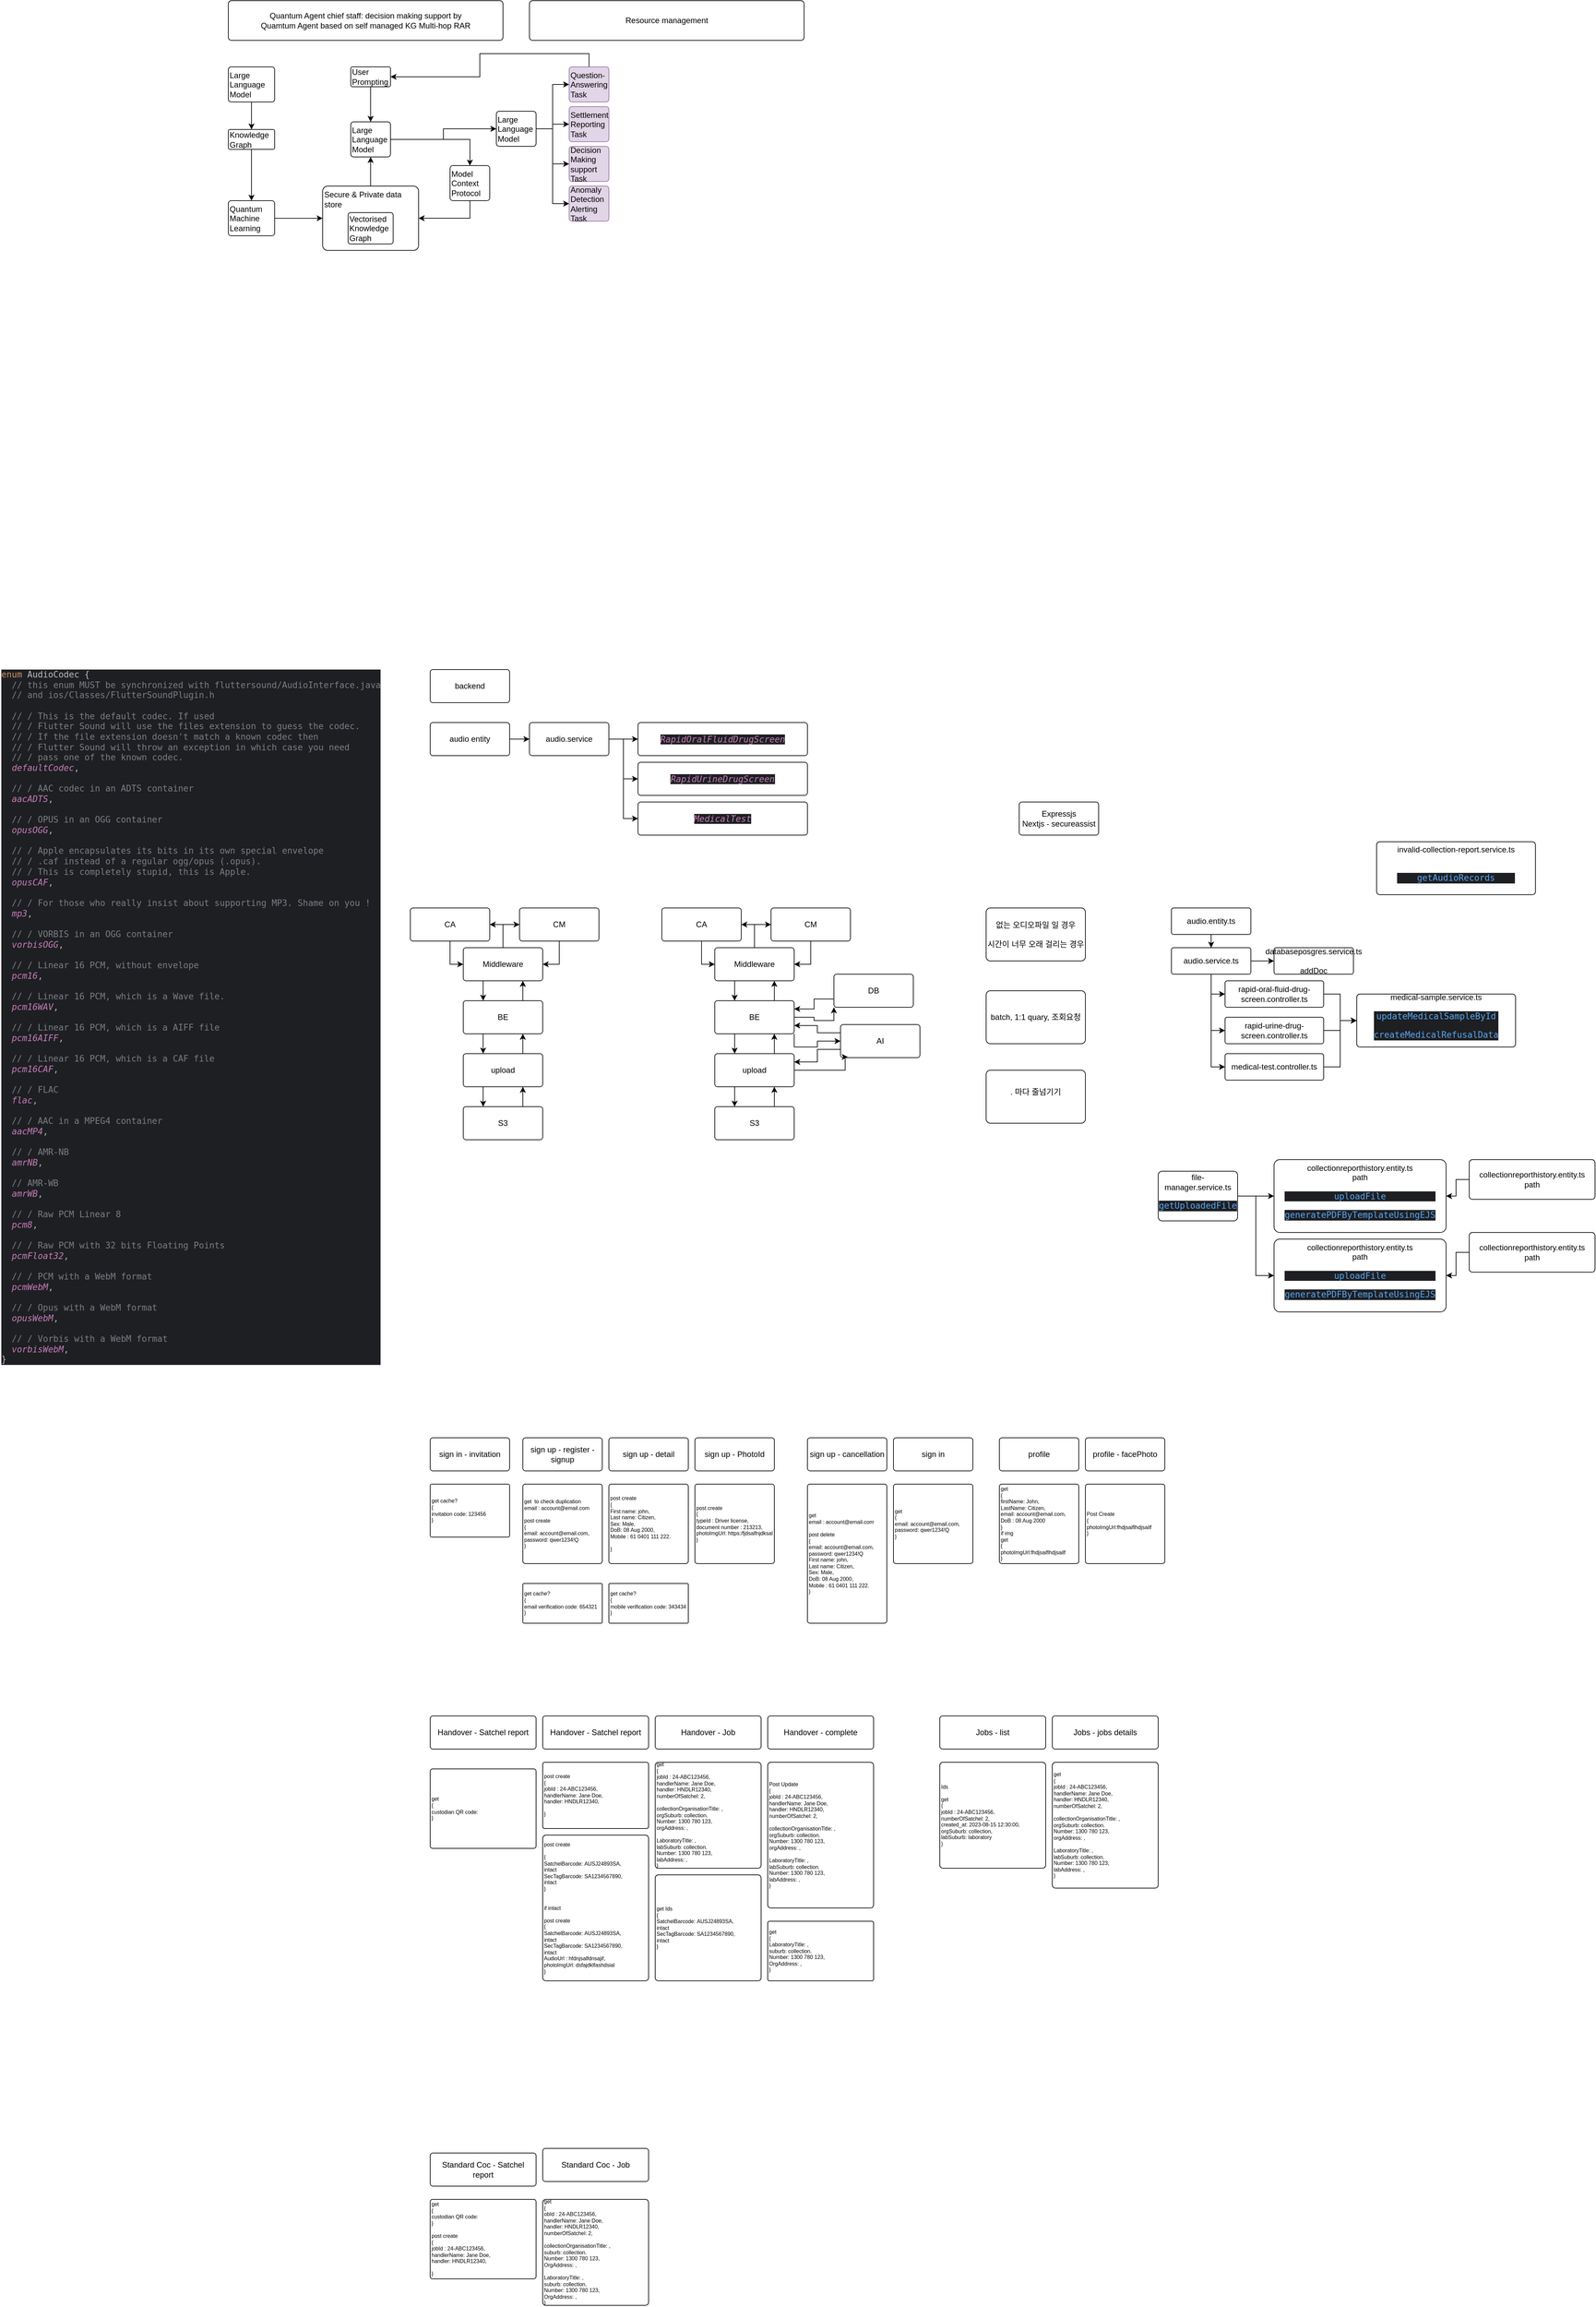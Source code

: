 <mxfile version="27.1.5">
  <diagram name="Page-1" id="Hy2vvEPhiLFZXEriCHXn">
    <mxGraphModel dx="2008" dy="3020" grid="1" gridSize="10" guides="1" tooltips="1" connect="1" arrows="1" fold="1" page="1" pageScale="1" pageWidth="827" pageHeight="1169" math="0" shadow="0">
      <root>
        <mxCell id="0" />
        <mxCell id="1" parent="0" />
        <mxCell id="nwHGVSUxUNPrZd4JYzf0-18" style="edgeStyle=orthogonalEdgeStyle;rounded=0;orthogonalLoop=1;jettySize=auto;html=1;" parent="1" source="nwHGVSUxUNPrZd4JYzf0-17" target="nwHGVSUxUNPrZd4JYzf0-4" edge="1">
          <mxGeometry relative="1" as="geometry" />
        </mxCell>
        <mxCell id="pmV6GeLHaMZTZCY4r49u-2" value="sign in - invitation" style="rounded=1;whiteSpace=wrap;html=1;arcSize=8;" parent="1" vertex="1">
          <mxGeometry x="40" y="40" width="120" height="50" as="geometry" />
        </mxCell>
        <mxCell id="pmV6GeLHaMZTZCY4r49u-4" value="&lt;div style=&quot;font-size: 8px;&quot;&gt;get cache?&lt;/div&gt;&lt;div style=&quot;font-size: 8px;&quot;&gt;{&lt;/div&gt;invitation code: 123456&lt;div style=&quot;font-size: 8px;&quot;&gt;}&lt;/div&gt;" style="rounded=1;whiteSpace=wrap;html=1;arcSize=3;align=left;fontSize=8;" parent="1" vertex="1">
          <mxGeometry x="40" y="110" width="120" height="80" as="geometry" />
        </mxCell>
        <mxCell id="pmV6GeLHaMZTZCY4r49u-5" value="sign up - register - signup" style="rounded=1;whiteSpace=wrap;html=1;arcSize=8;" parent="1" vertex="1">
          <mxGeometry x="180" y="40" width="120" height="50" as="geometry" />
        </mxCell>
        <mxCell id="pmV6GeLHaMZTZCY4r49u-6" value="&lt;div&gt;get &amp;nbsp;to check duplication&lt;/div&gt;&lt;div&gt;email : account@email.com&amp;nbsp;&lt;/div&gt;&lt;div&gt;&lt;br&gt;&lt;/div&gt;&lt;div&gt;post create&lt;/div&gt;{&lt;div style=&quot;font-size: 8px;&quot;&gt;email: account@email.com,&lt;div style=&quot;font-size: 8px;&quot;&gt;password: qwer1234!Q&lt;/div&gt;&lt;div style=&quot;font-size: 8px;&quot;&gt;}&lt;/div&gt;&lt;/div&gt;" style="rounded=1;whiteSpace=wrap;html=1;arcSize=3;align=left;fontSize=8;" parent="1" vertex="1">
          <mxGeometry x="180" y="110" width="120" height="120" as="geometry" />
        </mxCell>
        <mxCell id="pmV6GeLHaMZTZCY4r49u-7" value="&lt;div&gt;get cache?&lt;br&gt;{&lt;/div&gt;&lt;div style=&quot;font-size: 8px;&quot;&gt;email verification code: 654321&lt;/div&gt;&lt;div style=&quot;font-size: 8px;&quot;&gt;}&lt;/div&gt;" style="rounded=1;whiteSpace=wrap;html=1;arcSize=3;align=left;fontSize=8;" parent="1" vertex="1">
          <mxGeometry x="180" y="260" width="120" height="60" as="geometry" />
        </mxCell>
        <mxCell id="pmV6GeLHaMZTZCY4r49u-8" value="sign up - detail" style="rounded=1;whiteSpace=wrap;html=1;arcSize=8;" parent="1" vertex="1">
          <mxGeometry x="310" y="40" width="120" height="50" as="geometry" />
        </mxCell>
        <mxCell id="pmV6GeLHaMZTZCY4r49u-9" value="&lt;div&gt;post create&lt;/div&gt;{&lt;div style=&quot;font-size: 8px;&quot;&gt;&lt;div style=&quot;font-size: 8px;&quot;&gt;First name: john,&lt;/div&gt;&lt;div style=&quot;font-size: 8px;&quot;&gt;Last name: Citizen,&lt;/div&gt;&lt;div style=&quot;font-size: 8px;&quot;&gt;Sex: Male,&lt;/div&gt;&lt;div style=&quot;font-size: 8px;&quot;&gt;DoB: 08 Aug 2000,&lt;/div&gt;&lt;div style=&quot;font-size: 8px;&quot;&gt;Mobile : 61 0401 111 222.&lt;/div&gt;&lt;div style=&quot;font-size: 8px;&quot;&gt;&lt;br&gt;&lt;/div&gt;&lt;div style=&quot;font-size: 8px;&quot;&gt;}&lt;/div&gt;&lt;/div&gt;" style="rounded=1;whiteSpace=wrap;html=1;arcSize=3;align=left;fontSize=8;" parent="1" vertex="1">
          <mxGeometry x="310" y="110" width="120" height="120" as="geometry" />
        </mxCell>
        <mxCell id="pmV6GeLHaMZTZCY4r49u-10" value="&lt;div&gt;get cache?&lt;br&gt;{&lt;/div&gt;&lt;div style=&quot;font-size: 8px;&quot;&gt;mobile verification code: 343434&lt;/div&gt;&lt;div style=&quot;font-size: 8px;&quot;&gt;}&lt;/div&gt;" style="rounded=1;whiteSpace=wrap;html=1;arcSize=3;align=left;fontSize=8;" parent="1" vertex="1">
          <mxGeometry x="310" y="260" width="120" height="60" as="geometry" />
        </mxCell>
        <mxCell id="pmV6GeLHaMZTZCY4r49u-11" value="sign up - PhotoId" style="rounded=1;whiteSpace=wrap;html=1;arcSize=8;" parent="1" vertex="1">
          <mxGeometry x="440" y="40" width="120" height="50" as="geometry" />
        </mxCell>
        <mxCell id="pmV6GeLHaMZTZCY4r49u-12" value="&lt;div&gt;post create&lt;/div&gt;{&lt;div style=&quot;font-size: 8px;&quot;&gt;&lt;div style=&quot;font-size: 8px;&quot;&gt;typeId : Driver license,&lt;/div&gt;&lt;div style=&quot;font-size: 8px;&quot;&gt;document number : 213213,&lt;/div&gt;&lt;div style=&quot;font-size: 8px;&quot;&gt;photoImgUrl: https:/fjdsalfnjdksal&amp;nbsp;&lt;/div&gt;&lt;div style=&quot;font-size: 8px;&quot;&gt;}&lt;/div&gt;&lt;/div&gt;" style="rounded=1;whiteSpace=wrap;html=1;arcSize=3;align=left;fontSize=8;" parent="1" vertex="1">
          <mxGeometry x="440" y="110" width="120" height="120" as="geometry" />
        </mxCell>
        <mxCell id="pmV6GeLHaMZTZCY4r49u-14" value="Handover&amp;nbsp;- Satchel report" style="rounded=1;whiteSpace=wrap;html=1;arcSize=8;" parent="1" vertex="1">
          <mxGeometry x="210" y="460" width="160" height="50" as="geometry" />
        </mxCell>
        <mxCell id="pmV6GeLHaMZTZCY4r49u-17" value="sign up - cancellation" style="rounded=1;whiteSpace=wrap;html=1;arcSize=8;" parent="1" vertex="1">
          <mxGeometry x="610" y="40" width="120" height="50" as="geometry" />
        </mxCell>
        <mxCell id="pmV6GeLHaMZTZCY4r49u-18" value="&lt;div&gt;get&amp;nbsp;&lt;/div&gt;&lt;div&gt;email : account@email.com&amp;nbsp;&lt;/div&gt;&lt;div&gt;&lt;br&gt;&lt;/div&gt;&lt;div&gt;post delete&lt;/div&gt;{&lt;div style=&quot;font-size: 8px;&quot;&gt;email: account@email.com,&lt;div style=&quot;font-size: 8px;&quot;&gt;password: qwer1234!Q&lt;/div&gt;&lt;div style=&quot;font-size: 8px;&quot;&gt;&lt;div&gt;First name: john,&lt;/div&gt;&lt;div&gt;Last name: Citizen,&lt;/div&gt;&lt;div&gt;Sex: Male,&lt;/div&gt;&lt;div&gt;DoB: 08 Aug 2000,&lt;/div&gt;&lt;div&gt;Mobile : 61 0401 111 222.&lt;/div&gt;&lt;/div&gt;&lt;div style=&quot;font-size: 8px;&quot;&gt;}&lt;/div&gt;&lt;/div&gt;" style="rounded=1;whiteSpace=wrap;html=1;arcSize=3;align=left;fontSize=8;" parent="1" vertex="1">
          <mxGeometry x="610" y="110" width="120" height="210" as="geometry" />
        </mxCell>
        <mxCell id="pmV6GeLHaMZTZCY4r49u-20" value="sign in" style="rounded=1;whiteSpace=wrap;html=1;arcSize=8;" parent="1" vertex="1">
          <mxGeometry x="740" y="40" width="120" height="50" as="geometry" />
        </mxCell>
        <mxCell id="pmV6GeLHaMZTZCY4r49u-21" value="&lt;div&gt;get&lt;/div&gt;{&lt;div style=&quot;font-size: 8px;&quot;&gt;&lt;div style=&quot;font-size: 8px;&quot;&gt;email: account@email.com,&lt;div&gt;password: qwer1234!Q&lt;/div&gt;&lt;/div&gt;&lt;div style=&quot;font-size: 8px;&quot;&gt;}&lt;/div&gt;&lt;/div&gt;" style="rounded=1;whiteSpace=wrap;html=1;arcSize=3;align=left;fontSize=8;" parent="1" vertex="1">
          <mxGeometry x="740" y="110" width="120" height="120" as="geometry" />
        </mxCell>
        <mxCell id="pmV6GeLHaMZTZCY4r49u-23" value="&lt;div&gt;post create&amp;nbsp;&lt;/div&gt;&lt;div&gt;&lt;br&gt;&lt;/div&gt;&lt;div&gt;{&lt;div&gt;&lt;div&gt;SatchelBarcode:&amp;nbsp;&lt;span style=&quot;white-space: pre-wrap;&quot;&gt;AUSJ24893SA&lt;/span&gt;,&amp;nbsp;&lt;/div&gt;&lt;div&gt;intact&lt;/div&gt;&lt;div&gt;SecTagBarcode:&amp;nbsp;&lt;span style=&quot;white-space: pre-wrap;&quot;&gt;SA1234567890&lt;/span&gt;,&lt;/div&gt;&lt;div&gt;intact&lt;/div&gt;&lt;div&gt;}&lt;br&gt;&lt;/div&gt;&lt;/div&gt;&lt;/div&gt;&lt;div&gt;&lt;br&gt;&lt;/div&gt;&lt;div&gt;&lt;br&gt;&lt;/div&gt;&lt;div&gt;if intact&amp;nbsp;&lt;/div&gt;&lt;div&gt;&lt;br&gt;&lt;/div&gt;&lt;div&gt;&lt;div&gt;post create&amp;nbsp;&lt;/div&gt;&lt;/div&gt;{&lt;div style=&quot;font-size: 8px;&quot;&gt;&lt;div style=&quot;font-size: 8px;&quot;&gt;SatchelBarcode:&amp;nbsp;&lt;span style=&quot;white-space: pre-wrap;&quot;&gt;AUSJ24893SA&lt;/span&gt;,&amp;nbsp;&lt;/div&gt;&lt;div style=&quot;font-size: 8px;&quot;&gt;intact&lt;/div&gt;&lt;span&gt;&lt;/span&gt;&lt;div style=&quot;font-size: 8px;&quot;&gt;SecTagBarcode:&amp;nbsp;&lt;span style=&quot;white-space: pre-wrap;&quot;&gt;SA1234567890&lt;/span&gt;,&lt;/div&gt;&lt;div style=&quot;font-size: 8px;&quot;&gt;intact&lt;/div&gt;&lt;div style=&quot;font-size: 8px;&quot;&gt;AudioUrl : hfdnjsalfdnsajif,&lt;/div&gt;&lt;div style=&quot;font-size: 8px;&quot;&gt;photoImgUrl: dsfajdklfashdsial&lt;/div&gt;&lt;div style=&quot;font-size: 8px;&quot;&gt;}&lt;br&gt;&lt;/div&gt;&lt;/div&gt;" style="rounded=1;whiteSpace=wrap;html=1;arcSize=3;align=left;fontSize=8;" parent="1" vertex="1">
          <mxGeometry x="210" y="640" width="160" height="220" as="geometry" />
        </mxCell>
        <mxCell id="pmV6GeLHaMZTZCY4r49u-25" value="Handover&amp;nbsp;- Job" style="rounded=1;whiteSpace=wrap;html=1;arcSize=8;" parent="1" vertex="1">
          <mxGeometry x="380" y="460" width="160" height="50" as="geometry" />
        </mxCell>
        <mxCell id="pmV6GeLHaMZTZCY4r49u-26" value="&lt;div&gt;get&lt;/div&gt;{&lt;div&gt;&lt;div&gt;&lt;div style=&quot;font-size: 8px;&quot;&gt;jobId :&amp;nbsp;&lt;span style=&quot;white-space: pre-wrap;&quot;&gt;24-ABC123456,&lt;/span&gt;&lt;/div&gt;&lt;div style=&quot;font-size: 8px;&quot;&gt;&lt;span style=&quot;white-space: pre-wrap;&quot;&gt;handlerName: &lt;/span&gt;&lt;span style=&quot;white-space: pre-wrap;&quot;&gt;Jane Doe,&lt;/span&gt;&lt;/div&gt;&lt;div style=&quot;font-size: 8px;&quot;&gt;&lt;span style=&quot;white-space: pre-wrap;&quot;&gt;handler: &lt;/span&gt;&lt;span style=&quot;white-space: pre-wrap;&quot;&gt;HNDLR12340,&lt;/span&gt;&lt;/div&gt;&lt;div style=&quot;font-size: 8px;&quot;&gt;&lt;span style=&quot;white-space-collapse: preserve;&quot;&gt;numberOfSatchel: 2,&lt;/span&gt;&lt;/div&gt;&lt;div style=&quot;font-size: 8px;&quot;&gt;&lt;span style=&quot;white-space-collapse: preserve;&quot;&gt;&lt;br&gt;&lt;/span&gt;&lt;/div&gt;&lt;div style=&quot;font-size: 8px;&quot;&gt;&lt;span style=&quot;white-space-collapse: preserve;&quot;&gt;collectionOrganisationTitle: ,&lt;/span&gt;&lt;/div&gt;&lt;div&gt;&lt;span style=&quot;white-space-collapse: preserve;&quot;&gt;orgSuburb: collection.&lt;/span&gt;&lt;/div&gt;&lt;div&gt;&lt;span style=&quot;white-space: pre-wrap;&quot;&gt;Number: 1300 780 123,&lt;/span&gt;&lt;/div&gt;&lt;div style=&quot;font-size: 8px;&quot;&gt;&lt;span style=&quot;white-space-collapse: preserve;&quot;&gt;orgAddress: ,&lt;/span&gt;&lt;/div&gt;&lt;/div&gt;&lt;div style=&quot;font-size: 8px;&quot;&gt;&lt;div&gt;&lt;div&gt;&lt;span style=&quot;white-space-collapse: preserve;&quot;&gt;&lt;br&gt;&lt;/span&gt;&lt;/div&gt;&lt;div&gt;&lt;span style=&quot;white-space-collapse: preserve;&quot;&gt;LaboratoryTitle: ,&lt;/span&gt;&lt;/div&gt;&lt;div&gt;&lt;span style=&quot;white-space-collapse: preserve;&quot;&gt;labSuburb: collection.&lt;/span&gt;&lt;/div&gt;&lt;div&gt;&lt;span style=&quot;white-space: pre-wrap;&quot;&gt;Number: 1300 780 123,&lt;/span&gt;&lt;/div&gt;&lt;div&gt;&lt;span style=&quot;white-space-collapse: preserve;&quot;&gt;labAddress: ,&lt;/span&gt;&lt;/div&gt;&lt;/div&gt;&lt;/div&gt;&lt;div style=&quot;font-size: 8px;&quot;&gt;}&lt;br&gt;&lt;/div&gt;&lt;/div&gt;" style="rounded=1;whiteSpace=wrap;html=1;arcSize=3;align=left;fontSize=8;" parent="1" vertex="1">
          <mxGeometry x="380" y="530" width="160" height="160" as="geometry" />
        </mxCell>
        <mxCell id="pmV6GeLHaMZTZCY4r49u-28" value="&lt;div&gt;get Ids&lt;/div&gt;{&lt;div&gt;&lt;div&gt;SatchelBarcode:&amp;nbsp;&lt;span style=&quot;white-space: pre-wrap;&quot;&gt;AUSJ24893SA&lt;/span&gt;,&amp;nbsp;&lt;/div&gt;&lt;div&gt;intact&lt;/div&gt;&lt;div&gt;SecTagBarcode:&amp;nbsp;&lt;span style=&quot;white-space: pre-wrap;&quot;&gt;SA1234567890&lt;/span&gt;,&lt;/div&gt;&lt;div&gt;intact&lt;/div&gt;&lt;/div&gt;&lt;div&gt;}&lt;/div&gt;" style="rounded=1;whiteSpace=wrap;html=1;arcSize=3;align=left;fontSize=8;" parent="1" vertex="1">
          <mxGeometry x="380" y="700" width="160" height="160" as="geometry" />
        </mxCell>
        <mxCell id="pmV6GeLHaMZTZCY4r49u-30" value="Standard Coc - Satchel report" style="rounded=1;whiteSpace=wrap;html=1;arcSize=8;" parent="1" vertex="1">
          <mxGeometry x="40" y="1120" width="160" height="50" as="geometry" />
        </mxCell>
        <mxCell id="pmV6GeLHaMZTZCY4r49u-31" value="&lt;div&gt;get&lt;/div&gt;{&lt;div style=&quot;font-size: 8px;&quot;&gt;&lt;div style=&quot;font-size: 8px;&quot;&gt;custodian QR code:&amp;nbsp;&lt;/div&gt;&lt;div style=&quot;font-size: 8px;&quot;&gt;}&lt;br&gt;&lt;/div&gt;&lt;div style=&quot;font-size: 8px;&quot;&gt;&lt;br&gt;&lt;/div&gt;&lt;div style=&quot;font-size: 8px;&quot;&gt;post create&lt;/div&gt;&lt;div style=&quot;font-size: 8px;&quot;&gt;{&lt;/div&gt;&lt;div style=&quot;font-size: 8px;&quot;&gt;jobId :&amp;nbsp;&lt;span style=&quot;white-space: pre-wrap;&quot;&gt;24-ABC123456,&lt;/span&gt;&lt;/div&gt;&lt;div style=&quot;font-size: 8px;&quot;&gt;&lt;span style=&quot;white-space: pre-wrap;&quot;&gt;handlerName: &lt;/span&gt;&lt;span style=&quot;white-space: pre-wrap;&quot;&gt;Jane Doe,&lt;/span&gt;&lt;/div&gt;&lt;span&gt;&lt;/span&gt;&lt;div style=&quot;font-size: 8px;&quot;&gt;&lt;span style=&quot;white-space: pre-wrap;&quot;&gt;handler: &lt;/span&gt;&lt;span style=&quot;white-space: pre-wrap;&quot;&gt;HNDLR12340,&lt;/span&gt;&lt;/div&gt;&lt;div style=&quot;font-size: 8px;&quot;&gt;&lt;span style=&quot;white-space: pre-wrap;&quot;&gt;&lt;br&gt;&lt;/span&gt;&lt;/div&gt;&lt;span&gt;&lt;/span&gt;&lt;span&gt;&lt;/span&gt;&lt;div style=&quot;font-size: 8px;&quot;&gt;}&lt;/div&gt;&lt;/div&gt;" style="rounded=1;whiteSpace=wrap;html=1;arcSize=3;align=left;fontSize=8;" parent="1" vertex="1">
          <mxGeometry x="40" y="1190" width="160" height="120" as="geometry" />
        </mxCell>
        <mxCell id="pmV6GeLHaMZTZCY4r49u-32" value="Standard Coc - Job" style="rounded=1;whiteSpace=wrap;html=1;arcSize=8;" parent="1" vertex="1">
          <mxGeometry x="210" y="1113" width="160" height="50" as="geometry" />
        </mxCell>
        <mxCell id="pmV6GeLHaMZTZCY4r49u-33" value="&lt;div&gt;get&lt;/div&gt;{&lt;div&gt;&lt;div&gt;&lt;div style=&quot;font-size: 8px;&quot;&gt;obId :&amp;nbsp;&lt;span style=&quot;white-space: pre-wrap;&quot;&gt;24-ABC123456,&lt;/span&gt;&lt;/div&gt;&lt;div style=&quot;font-size: 8px;&quot;&gt;&lt;span style=&quot;white-space: pre-wrap;&quot;&gt;handlerName: &lt;/span&gt;&lt;span style=&quot;white-space: pre-wrap;&quot;&gt;Jane Doe,&lt;/span&gt;&lt;/div&gt;&lt;div style=&quot;font-size: 8px;&quot;&gt;&lt;span style=&quot;white-space: pre-wrap;&quot;&gt;handler: &lt;/span&gt;&lt;span style=&quot;white-space: pre-wrap;&quot;&gt;HNDLR12340,&lt;/span&gt;&lt;/div&gt;&lt;div style=&quot;font-size: 8px;&quot;&gt;&lt;span style=&quot;white-space-collapse: preserve;&quot;&gt;numberOfSatchel: 2,&lt;/span&gt;&lt;/div&gt;&lt;div style=&quot;font-size: 8px;&quot;&gt;&lt;span style=&quot;white-space-collapse: preserve;&quot;&gt;&lt;br&gt;&lt;/span&gt;&lt;/div&gt;&lt;div style=&quot;font-size: 8px;&quot;&gt;&lt;span style=&quot;white-space-collapse: preserve;&quot;&gt;collectionOrganisationTitle: ,&lt;/span&gt;&lt;/div&gt;&lt;div&gt;&lt;span style=&quot;white-space-collapse: preserve;&quot;&gt;suburb: collection.&lt;/span&gt;&lt;/div&gt;&lt;div&gt;&lt;span style=&quot;white-space: pre-wrap;&quot;&gt;Number: 1300 780 123,&lt;/span&gt;&lt;/div&gt;&lt;div style=&quot;font-size: 8px;&quot;&gt;&lt;span style=&quot;white-space-collapse: preserve;&quot;&gt;OrgAddress: ,&lt;/span&gt;&lt;/div&gt;&lt;/div&gt;&lt;div style=&quot;font-size: 8px;&quot;&gt;&lt;div&gt;&lt;div&gt;&lt;span style=&quot;white-space-collapse: preserve;&quot;&gt;&lt;br&gt;&lt;/span&gt;&lt;/div&gt;&lt;div&gt;&lt;span style=&quot;white-space-collapse: preserve;&quot;&gt;LaboratoryTitle: ,&lt;/span&gt;&lt;/div&gt;&lt;div&gt;&lt;span style=&quot;white-space-collapse: preserve;&quot;&gt;suburb: collection.&lt;/span&gt;&lt;/div&gt;&lt;div&gt;&lt;span style=&quot;white-space: pre-wrap;&quot;&gt;Number: 1300 780 123,&lt;/span&gt;&lt;/div&gt;&lt;div&gt;&lt;span style=&quot;white-space-collapse: preserve;&quot;&gt;OrgAddress: ,&lt;/span&gt;&lt;/div&gt;&lt;/div&gt;&lt;/div&gt;&lt;div style=&quot;font-size: 8px;&quot;&gt;}&lt;br&gt;&lt;/div&gt;&lt;/div&gt;" style="rounded=1;whiteSpace=wrap;html=1;arcSize=3;align=left;fontSize=8;" parent="1" vertex="1">
          <mxGeometry x="210" y="1190" width="160" height="160" as="geometry" />
        </mxCell>
        <mxCell id="pmV6GeLHaMZTZCY4r49u-34" value="Handover - complete" style="rounded=1;whiteSpace=wrap;html=1;arcSize=8;" parent="1" vertex="1">
          <mxGeometry x="550" y="460" width="160" height="50" as="geometry" />
        </mxCell>
        <mxCell id="pmV6GeLHaMZTZCY4r49u-35" value="&lt;div&gt;Post Update&lt;/div&gt;&lt;div&gt;{&lt;/div&gt;&lt;div&gt;&lt;div&gt;jobId :&amp;nbsp;&lt;span style=&quot;white-space: pre-wrap;&quot;&gt;24-ABC123456,&lt;/span&gt;&lt;/div&gt;&lt;div&gt;&lt;span style=&quot;white-space: pre-wrap;&quot;&gt;handlerName: &lt;/span&gt;&lt;span style=&quot;white-space: pre-wrap;&quot;&gt;Jane Doe,&lt;/span&gt;&lt;/div&gt;&lt;div&gt;&lt;span style=&quot;white-space: pre-wrap;&quot;&gt;handler: &lt;/span&gt;&lt;span style=&quot;white-space: pre-wrap;&quot;&gt;HNDLR12340,&lt;/span&gt;&lt;/div&gt;&lt;div&gt;&lt;span style=&quot;white-space-collapse: preserve;&quot;&gt;numberOfSatchel: 2,&lt;/span&gt;&lt;/div&gt;&lt;div&gt;&lt;span style=&quot;white-space-collapse: preserve;&quot;&gt;&lt;br&gt;&lt;/span&gt;&lt;/div&gt;&lt;div&gt;&lt;span style=&quot;white-space-collapse: preserve;&quot;&gt;collectionOrganisationTitle: ,&lt;/span&gt;&lt;/div&gt;&lt;div&gt;&lt;span style=&quot;white-space-collapse: preserve;&quot;&gt;orgSuburb: collection.&lt;/span&gt;&lt;/div&gt;&lt;div&gt;&lt;span style=&quot;white-space: pre-wrap;&quot;&gt;Number: 1300 780 123,&lt;/span&gt;&lt;/div&gt;&lt;div&gt;&lt;span style=&quot;white-space-collapse: preserve;&quot;&gt;orgAddress: ,&lt;/span&gt;&lt;/div&gt;&lt;/div&gt;&lt;div&gt;&lt;div&gt;&lt;span style=&quot;white-space-collapse: preserve;&quot;&gt;&lt;br&gt;&lt;/span&gt;&lt;/div&gt;&lt;div&gt;&lt;span style=&quot;white-space-collapse: preserve;&quot;&gt;LaboratoryTitle: ,&lt;/span&gt;&lt;/div&gt;&lt;div&gt;&lt;span style=&quot;white-space-collapse: preserve;&quot;&gt;labSuburb: collection.&lt;/span&gt;&lt;/div&gt;&lt;div&gt;&lt;span style=&quot;white-space: pre-wrap;&quot;&gt;Number: 1300 780 123,&lt;/span&gt;&lt;/div&gt;&lt;div&gt;&lt;span style=&quot;white-space-collapse: preserve;&quot;&gt;labAddress: ,&lt;/span&gt;&lt;/div&gt;&lt;/div&gt;&lt;div&gt;}&lt;br&gt;&lt;/div&gt;" style="rounded=1;whiteSpace=wrap;html=1;arcSize=3;align=left;fontSize=8;" parent="1" vertex="1">
          <mxGeometry x="550" y="530" width="160" height="220" as="geometry" />
        </mxCell>
        <mxCell id="pmV6GeLHaMZTZCY4r49u-36" value="Jobs - list" style="rounded=1;whiteSpace=wrap;html=1;arcSize=8;" parent="1" vertex="1">
          <mxGeometry x="810" y="460" width="160" height="50" as="geometry" />
        </mxCell>
        <mxCell id="pmV6GeLHaMZTZCY4r49u-37" value="&lt;div&gt;Ids&lt;/div&gt;&lt;div&gt;&lt;br&gt;&lt;/div&gt;&lt;div&gt;get&lt;/div&gt;{&lt;div&gt;&lt;div&gt;jobId :&amp;nbsp;&lt;span style=&quot;white-space: pre-wrap;&quot;&gt;24-ABC123456,&lt;/span&gt;&lt;/div&gt;&lt;div&gt;&lt;span style=&quot;white-space: pre-wrap;&quot;&gt;numberOfSatchel: 2,&lt;/span&gt;&lt;br&gt;&lt;/div&gt;&lt;div style=&quot;font-size: 8px;&quot;&gt;created_at: 2023-08-15 12:30:00,&lt;/div&gt;&lt;div&gt;&lt;span style=&quot;white-space-collapse: preserve;&quot;&gt;orgSuburb: collection,&lt;/span&gt;&lt;/div&gt;&lt;div&gt;&lt;div&gt;&lt;span style=&quot;white-space-collapse: preserve;&quot;&gt;labSuburb: laboratory&lt;/span&gt;&lt;/div&gt;&lt;/div&gt;&lt;div style=&quot;font-size: 8px;&quot;&gt;}&lt;br&gt;&lt;/div&gt;&lt;/div&gt;" style="rounded=1;whiteSpace=wrap;html=1;arcSize=3;align=left;fontSize=8;" parent="1" vertex="1">
          <mxGeometry x="810" y="530" width="160" height="160" as="geometry" />
        </mxCell>
        <mxCell id="pmV6GeLHaMZTZCY4r49u-38" value="Jobs - jobs details" style="rounded=1;whiteSpace=wrap;html=1;arcSize=8;" parent="1" vertex="1">
          <mxGeometry x="980" y="460" width="160" height="50" as="geometry" />
        </mxCell>
        <mxCell id="pmV6GeLHaMZTZCY4r49u-39" value="&lt;div&gt;get&lt;/div&gt;{&lt;div&gt;&lt;div&gt;&lt;div style=&quot;font-size: 8px;&quot;&gt;jobId :&amp;nbsp;&lt;span style=&quot;white-space: pre-wrap;&quot;&gt;24-ABC123456,&lt;/span&gt;&lt;/div&gt;&lt;div style=&quot;font-size: 8px;&quot;&gt;&lt;span style=&quot;white-space: pre-wrap;&quot;&gt;handlerName: &lt;/span&gt;&lt;span style=&quot;white-space: pre-wrap;&quot;&gt;Jane Doe,&lt;/span&gt;&lt;/div&gt;&lt;div style=&quot;font-size: 8px;&quot;&gt;&lt;span style=&quot;white-space: pre-wrap;&quot;&gt;handler: &lt;/span&gt;&lt;span style=&quot;white-space: pre-wrap;&quot;&gt;HNDLR12340,&lt;/span&gt;&lt;/div&gt;&lt;div style=&quot;font-size: 8px;&quot;&gt;&lt;span style=&quot;white-space-collapse: preserve;&quot;&gt;numberOfSatchel: 2,&lt;/span&gt;&lt;/div&gt;&lt;div style=&quot;font-size: 8px;&quot;&gt;&lt;span style=&quot;white-space-collapse: preserve;&quot;&gt;&lt;br&gt;&lt;/span&gt;&lt;/div&gt;&lt;div style=&quot;font-size: 8px;&quot;&gt;&lt;span style=&quot;white-space-collapse: preserve;&quot;&gt;collectionOrganisationTitle: ,&lt;/span&gt;&lt;/div&gt;&lt;div&gt;&lt;span style=&quot;white-space-collapse: preserve;&quot;&gt;orgSuburb: collection.&lt;/span&gt;&lt;/div&gt;&lt;div&gt;&lt;span style=&quot;white-space: pre-wrap;&quot;&gt;Number: 1300 780 123,&lt;/span&gt;&lt;/div&gt;&lt;div style=&quot;font-size: 8px;&quot;&gt;&lt;span style=&quot;white-space-collapse: preserve;&quot;&gt;orgAddress: ,&lt;/span&gt;&lt;/div&gt;&lt;/div&gt;&lt;div style=&quot;font-size: 8px;&quot;&gt;&lt;div&gt;&lt;div&gt;&lt;span style=&quot;white-space-collapse: preserve;&quot;&gt;&lt;br&gt;&lt;/span&gt;&lt;/div&gt;&lt;div&gt;&lt;span style=&quot;white-space-collapse: preserve;&quot;&gt;LaboratoryTitle: ,&lt;/span&gt;&lt;/div&gt;&lt;div&gt;&lt;span style=&quot;white-space-collapse: preserve;&quot;&gt;labSuburb: collection.&lt;/span&gt;&lt;/div&gt;&lt;div&gt;&lt;span style=&quot;white-space: pre-wrap;&quot;&gt;Number: 1300 780 123,&lt;/span&gt;&lt;/div&gt;&lt;div&gt;&lt;span style=&quot;white-space-collapse: preserve;&quot;&gt;labAddress: ,&lt;/span&gt;&lt;/div&gt;&lt;/div&gt;&lt;/div&gt;&lt;div style=&quot;font-size: 8px;&quot;&gt;}&lt;br&gt;&lt;/div&gt;&lt;/div&gt;" style="rounded=1;whiteSpace=wrap;html=1;arcSize=3;align=left;fontSize=8;" parent="1" vertex="1">
          <mxGeometry x="980" y="530" width="160" height="190" as="geometry" />
        </mxCell>
        <mxCell id="pmV6GeLHaMZTZCY4r49u-40" value="&lt;div&gt;get&lt;/div&gt;{&lt;div&gt;&lt;div&gt;&lt;div style=&quot;font-size: 8px;&quot;&gt;&lt;span style=&quot;white-space: pre-wrap;&quot;&gt;LaboratoryTitle: ,&lt;/span&gt;&lt;br&gt;&lt;/div&gt;&lt;/div&gt;&lt;div style=&quot;font-size: 8px;&quot;&gt;&lt;div&gt;&lt;span style=&quot;white-space-collapse: preserve;&quot;&gt;suburb: collection.&lt;/span&gt;&lt;/div&gt;&lt;div&gt;&lt;span style=&quot;white-space: pre-wrap;&quot;&gt;Number: 1300 780 123,&lt;/span&gt;&lt;/div&gt;&lt;div&gt;&lt;span style=&quot;white-space-collapse: preserve;&quot;&gt;OrgAddress: ,&lt;/span&gt;&lt;/div&gt;&lt;/div&gt;&lt;div style=&quot;font-size: 8px;&quot;&gt;}&lt;br&gt;&lt;/div&gt;&lt;/div&gt;" style="rounded=1;whiteSpace=wrap;html=1;arcSize=3;align=left;fontSize=8;" parent="1" vertex="1">
          <mxGeometry x="550" y="770" width="160" height="90" as="geometry" />
        </mxCell>
        <mxCell id="pmV6GeLHaMZTZCY4r49u-41" value="Handover - Satchel report" style="rounded=1;whiteSpace=wrap;html=1;arcSize=8;" parent="1" vertex="1">
          <mxGeometry x="40" y="460" width="160" height="50" as="geometry" />
        </mxCell>
        <mxCell id="pmV6GeLHaMZTZCY4r49u-42" value="&lt;div&gt;get&lt;/div&gt;{&lt;div style=&quot;font-size: 8px;&quot;&gt;&lt;div style=&quot;font-size: 8px;&quot;&gt;custodian QR code:&amp;nbsp;&lt;/div&gt;&lt;div style=&quot;font-size: 8px;&quot;&gt;}&lt;/div&gt;&lt;/div&gt;" style="rounded=1;whiteSpace=wrap;html=1;arcSize=3;align=left;fontSize=8;" parent="1" vertex="1">
          <mxGeometry x="40" y="540" width="160" height="120" as="geometry" />
        </mxCell>
        <mxCell id="pmV6GeLHaMZTZCY4r49u-43" value="&lt;div&gt;post create&lt;br&gt;&lt;/div&gt;&lt;div style=&quot;font-size: 8px;&quot;&gt;&lt;div style=&quot;font-size: 8px;&quot;&gt;{&lt;/div&gt;&lt;div style=&quot;font-size: 8px;&quot;&gt;jobId :&amp;nbsp;&lt;span style=&quot;white-space: pre-wrap;&quot;&gt;24-ABC123456,&lt;/span&gt;&lt;/div&gt;&lt;div style=&quot;font-size: 8px;&quot;&gt;&lt;span style=&quot;white-space: pre-wrap;&quot;&gt;handlerName: &lt;/span&gt;&lt;span style=&quot;white-space: pre-wrap;&quot;&gt;Jane Doe,&lt;/span&gt;&lt;/div&gt;&lt;span&gt;&lt;/span&gt;&lt;div style=&quot;font-size: 8px;&quot;&gt;&lt;span style=&quot;white-space: pre-wrap;&quot;&gt;handler: &lt;/span&gt;&lt;span style=&quot;white-space: pre-wrap;&quot;&gt;HNDLR12340,&lt;/span&gt;&lt;/div&gt;&lt;div style=&quot;font-size: 8px;&quot;&gt;&lt;span style=&quot;white-space: pre-wrap;&quot;&gt;&lt;br&gt;&lt;/span&gt;&lt;/div&gt;&lt;span&gt;&lt;/span&gt;&lt;span&gt;&lt;/span&gt;&lt;div style=&quot;font-size: 8px;&quot;&gt;}&lt;/div&gt;&lt;/div&gt;" style="rounded=1;whiteSpace=wrap;html=1;arcSize=3;align=left;fontSize=8;" parent="1" vertex="1">
          <mxGeometry x="210" y="530" width="160" height="100" as="geometry" />
        </mxCell>
        <mxCell id="pmV6GeLHaMZTZCY4r49u-44" value="profile" style="rounded=1;whiteSpace=wrap;html=1;arcSize=8;" parent="1" vertex="1">
          <mxGeometry x="900" y="40" width="120" height="50" as="geometry" />
        </mxCell>
        <mxCell id="pmV6GeLHaMZTZCY4r49u-45" value="&lt;div&gt;get&lt;/div&gt;{&lt;div&gt;firstName: John,&lt;/div&gt;&lt;div&gt;LastName: Citizen,&lt;br&gt;&lt;div style=&quot;font-size: 8px;&quot;&gt;&lt;div style=&quot;font-size: 8px;&quot;&gt;email: account@email.com,&lt;div&gt;DoB : 08 Aug 2000&lt;/div&gt;&lt;div&gt;}&lt;br&gt;&lt;/div&gt;&lt;div&gt;if img&lt;/div&gt;&lt;div&gt;get&lt;/div&gt;&lt;div&gt;{&lt;/div&gt;&lt;div&gt;photoImgUrl:fhdjsaiflhdjsailf&lt;/div&gt;&lt;div&gt;}&lt;/div&gt;&lt;/div&gt;&lt;/div&gt;&lt;/div&gt;" style="rounded=1;whiteSpace=wrap;html=1;arcSize=3;align=left;fontSize=8;" parent="1" vertex="1">
          <mxGeometry x="900" y="110" width="120" height="120" as="geometry" />
        </mxCell>
        <mxCell id="pmV6GeLHaMZTZCY4r49u-46" value="profile - facePhoto" style="rounded=1;whiteSpace=wrap;html=1;arcSize=8;" parent="1" vertex="1">
          <mxGeometry x="1030" y="40" width="120" height="50" as="geometry" />
        </mxCell>
        <mxCell id="pmV6GeLHaMZTZCY4r49u-47" value="&lt;div&gt;Post Create&lt;/div&gt;&lt;div&gt;{&lt;/div&gt;&lt;div&gt;&lt;div&gt;photoImgUrl:fhdjsaiflhdjsailf&lt;/div&gt;&lt;/div&gt;&lt;div&gt;}&lt;/div&gt;" style="rounded=1;whiteSpace=wrap;html=1;arcSize=3;align=left;fontSize=8;" parent="1" vertex="1">
          <mxGeometry x="1030" y="110" width="120" height="120" as="geometry" />
        </mxCell>
        <mxCell id="NYVM5cqyzxNznNuhI6mn-1" value="&lt;div&gt;backend&lt;/div&gt;" style="rounded=1;whiteSpace=wrap;html=1;arcSize=8;" parent="1" vertex="1">
          <mxGeometry x="40" y="-1120" width="120" height="50" as="geometry" />
        </mxCell>
        <mxCell id="NYVM5cqyzxNznNuhI6mn-6" style="edgeStyle=orthogonalEdgeStyle;rounded=0;orthogonalLoop=1;jettySize=auto;html=1;entryX=0;entryY=0.5;entryDx=0;entryDy=0;" parent="1" source="NYVM5cqyzxNznNuhI6mn-3" target="NYVM5cqyzxNznNuhI6mn-5" edge="1">
          <mxGeometry relative="1" as="geometry" />
        </mxCell>
        <mxCell id="NYVM5cqyzxNznNuhI6mn-3" value="&lt;div&gt;&lt;span style=&quot;background-color: transparent; color: light-dark(rgb(0, 0, 0), rgb(255, 255, 255));&quot;&gt;audio entity&lt;/span&gt;&lt;/div&gt;" style="rounded=1;whiteSpace=wrap;html=1;arcSize=8;" parent="1" vertex="1">
          <mxGeometry x="40" y="-1040" width="120" height="50" as="geometry" />
        </mxCell>
        <mxCell id="NYVM5cqyzxNznNuhI6mn-10" style="edgeStyle=orthogonalEdgeStyle;rounded=0;orthogonalLoop=1;jettySize=auto;html=1;entryX=0;entryY=0.5;entryDx=0;entryDy=0;" parent="1" source="NYVM5cqyzxNznNuhI6mn-5" target="NYVM5cqyzxNznNuhI6mn-7" edge="1">
          <mxGeometry relative="1" as="geometry" />
        </mxCell>
        <mxCell id="NYVM5cqyzxNznNuhI6mn-11" style="edgeStyle=orthogonalEdgeStyle;rounded=0;orthogonalLoop=1;jettySize=auto;html=1;entryX=0;entryY=0.5;entryDx=0;entryDy=0;" parent="1" source="NYVM5cqyzxNznNuhI6mn-5" target="NYVM5cqyzxNznNuhI6mn-8" edge="1">
          <mxGeometry relative="1" as="geometry" />
        </mxCell>
        <mxCell id="NYVM5cqyzxNznNuhI6mn-12" style="edgeStyle=orthogonalEdgeStyle;rounded=0;orthogonalLoop=1;jettySize=auto;html=1;entryX=0;entryY=0.5;entryDx=0;entryDy=0;" parent="1" source="NYVM5cqyzxNznNuhI6mn-5" target="NYVM5cqyzxNznNuhI6mn-9" edge="1">
          <mxGeometry relative="1" as="geometry" />
        </mxCell>
        <mxCell id="NYVM5cqyzxNznNuhI6mn-5" value="&lt;div&gt;&lt;span style=&quot;background-color: transparent; color: light-dark(rgb(0, 0, 0), rgb(255, 255, 255));&quot;&gt;audio.service&lt;/span&gt;&lt;/div&gt;" style="rounded=1;whiteSpace=wrap;html=1;arcSize=8;" parent="1" vertex="1">
          <mxGeometry x="190" y="-1040" width="120" height="50" as="geometry" />
        </mxCell>
        <mxCell id="NYVM5cqyzxNznNuhI6mn-7" value="&lt;div style=&quot;background-color:#1e1f22;color:#bcbec4&quot;&gt;&lt;pre style=&quot;font-family:&#39;JetBrains Mono&#39;,monospace;font-size:9.8pt;&quot;&gt;&lt;span style=&quot;color:#c77dba;font-style:italic;&quot;&gt;RapidOralFluidDrugScreen&lt;/span&gt;&lt;/pre&gt;&lt;/div&gt;" style="rounded=1;whiteSpace=wrap;html=1;arcSize=8;" parent="1" vertex="1">
          <mxGeometry x="354" y="-1040" width="256" height="50" as="geometry" />
        </mxCell>
        <mxCell id="NYVM5cqyzxNznNuhI6mn-8" value="&lt;div style=&quot;background-color: rgb(30, 31, 34); color: rgb(188, 190, 196);&quot;&gt;&lt;pre style=&quot;font-family:&#39;JetBrains Mono&#39;,monospace;font-size:9.8pt;&quot;&gt;&lt;div&gt;&lt;pre style=&quot;font-family:&#39;JetBrains Mono&#39;,monospace;font-size:9.8pt;&quot;&gt;&lt;span style=&quot;color:#c77dba;font-style:italic;&quot;&gt;RapidUrineDrugScreen&lt;/span&gt;&lt;/pre&gt;&lt;/div&gt;&lt;/pre&gt;&lt;/div&gt;" style="rounded=1;whiteSpace=wrap;html=1;arcSize=8;" parent="1" vertex="1">
          <mxGeometry x="354" y="-980" width="256" height="50" as="geometry" />
        </mxCell>
        <mxCell id="NYVM5cqyzxNznNuhI6mn-9" value="&lt;div style=&quot;background-color: rgb(30, 31, 34); color: rgb(188, 190, 196);&quot;&gt;&lt;pre style=&quot;font-family:&#39;JetBrains Mono&#39;,monospace;font-size:9.8pt;&quot;&gt;&lt;pre style=&quot;font-family:&#39;JetBrains Mono&#39;,monospace;font-size:9.8pt;&quot;&gt;&lt;div&gt;&lt;pre style=&quot;font-family:&#39;JetBrains Mono&#39;,monospace;font-size:9.8pt;&quot;&gt;&lt;span style=&quot;color:#c77dba;font-style:italic;&quot;&gt;MedicalTest&lt;/span&gt;&lt;/pre&gt;&lt;/div&gt;&lt;/pre&gt;&lt;/pre&gt;&lt;/div&gt;" style="rounded=1;whiteSpace=wrap;html=1;arcSize=8;" parent="1" vertex="1">
          <mxGeometry x="354" y="-920" width="256" height="50" as="geometry" />
        </mxCell>
        <UserObject label="&lt;div style=&quot;background-color:#1e1f22;color:#bcbec4&quot;&gt;&lt;pre style=&quot;font-family:&#39;JetBrains Mono&#39;,monospace;font-size:9.8pt;&quot;&gt;&lt;span style=&quot;color:#cf8e6d;&quot;&gt;enum &lt;/span&gt;AudioCodec {&lt;br&gt;  &lt;span style=&quot;color:#7a7e85;&quot;&gt;// this enum MUST be synchronized with fluttersound/AudioInterface.java&lt;br&gt;&lt;/span&gt;&lt;span style=&quot;color:#7a7e85;&quot;&gt;  // and ios/Classes/FlutterSoundPlugin.h&lt;br&gt;&lt;/span&gt;&lt;span style=&quot;color:#7a7e85;&quot;&gt;&lt;br&gt;&lt;/span&gt;&lt;span style=&quot;color:#7a7e85;&quot;&gt;  // / This is the default codec. If used&lt;br&gt;&lt;/span&gt;&lt;span style=&quot;color:#7a7e85;&quot;&gt;  // / Flutter Sound will use the files extension to guess the codec.&lt;br&gt;&lt;/span&gt;&lt;span style=&quot;color:#7a7e85;&quot;&gt;  // / If the file extension doesn&#39;t match a known codec then&lt;br&gt;&lt;/span&gt;&lt;span style=&quot;color:#7a7e85;&quot;&gt;  // / Flutter Sound will throw an exception in which case you need&lt;br&gt;&lt;/span&gt;&lt;span style=&quot;color:#7a7e85;&quot;&gt;  // / pass one of the known codec.&lt;br&gt;&lt;/span&gt;&lt;span style=&quot;color:#7a7e85;&quot;&gt;  &lt;/span&gt;&lt;span style=&quot;color:#c77dbb;font-style:italic;&quot;&gt;defaultCodec&lt;/span&gt;,&lt;br&gt;&lt;br&gt;  &lt;span style=&quot;color:#7a7e85;&quot;&gt;// / AAC codec in an ADTS container&lt;br&gt;&lt;/span&gt;&lt;span style=&quot;color:#7a7e85;&quot;&gt;  &lt;/span&gt;&lt;span style=&quot;color:#c77dbb;font-style:italic;&quot;&gt;aacADTS&lt;/span&gt;,&lt;br&gt;&lt;br&gt;  &lt;span style=&quot;color:#7a7e85;&quot;&gt;// / OPUS in an OGG container&lt;br&gt;&lt;/span&gt;&lt;span style=&quot;color:#7a7e85;&quot;&gt;  &lt;/span&gt;&lt;span style=&quot;color:#c77dbb;font-style:italic;&quot;&gt;opusOGG&lt;/span&gt;,&lt;br&gt;&lt;br&gt;  &lt;span style=&quot;color:#7a7e85;&quot;&gt;// / Apple encapsulates its bits in its own special envelope&lt;br&gt;&lt;/span&gt;&lt;span style=&quot;color:#7a7e85;&quot;&gt;  // / .caf instead of a regular ogg/opus (.opus).&lt;br&gt;&lt;/span&gt;&lt;span style=&quot;color:#7a7e85;&quot;&gt;  // / This is completely stupid, this is Apple.&lt;br&gt;&lt;/span&gt;&lt;span style=&quot;color:#7a7e85;&quot;&gt;  &lt;/span&gt;&lt;span style=&quot;color:#c77dbb;font-style:italic;&quot;&gt;opusCAF&lt;/span&gt;,&lt;br&gt;&lt;br&gt;  &lt;span style=&quot;color:#7a7e85;&quot;&gt;// / For those who really insist about supporting MP3. Shame on you !&lt;br&gt;&lt;/span&gt;&lt;span style=&quot;color:#7a7e85;&quot;&gt;  &lt;/span&gt;&lt;span style=&quot;color:#c77dbb;font-style:italic;&quot;&gt;mp3&lt;/span&gt;,&lt;br&gt;&lt;br&gt;  &lt;span style=&quot;color:#7a7e85;&quot;&gt;// / VORBIS in an OGG container&lt;br&gt;&lt;/span&gt;&lt;span style=&quot;color:#7a7e85;&quot;&gt;  &lt;/span&gt;&lt;span style=&quot;color:#c77dbb;font-style:italic;&quot;&gt;vorbisOGG&lt;/span&gt;,&lt;br&gt;&lt;br&gt;  &lt;span style=&quot;color:#7a7e85;&quot;&gt;// / Linear 16 PCM, without envelope&lt;br&gt;&lt;/span&gt;&lt;span style=&quot;color:#7a7e85;&quot;&gt;  &lt;/span&gt;&lt;span style=&quot;color:#c77dbb;font-style:italic;&quot;&gt;pcm16&lt;/span&gt;,&lt;br&gt;&lt;br&gt;  &lt;span style=&quot;color:#7a7e85;&quot;&gt;// / Linear 16 PCM, which is a Wave file.&lt;br&gt;&lt;/span&gt;&lt;span style=&quot;color:#7a7e85;&quot;&gt;  &lt;/span&gt;&lt;span style=&quot;color:#c77dbb;font-style:italic;&quot;&gt;pcm16WAV&lt;/span&gt;,&lt;br&gt;&lt;br&gt;  &lt;span style=&quot;color:#7a7e85;&quot;&gt;// / Linear 16 PCM, which is a AIFF file&lt;br&gt;&lt;/span&gt;&lt;span style=&quot;color:#7a7e85;&quot;&gt;  &lt;/span&gt;&lt;span style=&quot;color:#c77dbb;font-style:italic;&quot;&gt;pcm16AIFF&lt;/span&gt;,&lt;br&gt;&lt;br&gt;  &lt;span style=&quot;color:#7a7e85;&quot;&gt;// / Linear 16 PCM, which is a CAF file&lt;br&gt;&lt;/span&gt;&lt;span style=&quot;color:#7a7e85;&quot;&gt;  &lt;/span&gt;&lt;span style=&quot;color:#c77dbb;font-style:italic;&quot;&gt;pcm16CAF&lt;/span&gt;,&lt;br&gt;&lt;br&gt;  &lt;span style=&quot;color:#7a7e85;&quot;&gt;// / FLAC&lt;br&gt;&lt;/span&gt;&lt;span style=&quot;color:#7a7e85;&quot;&gt;  &lt;/span&gt;&lt;span style=&quot;color:#c77dbb;font-style:italic;&quot;&gt;flac&lt;/span&gt;,&lt;br&gt;&lt;br&gt;  &lt;span style=&quot;color:#7a7e85;&quot;&gt;// / AAC in a MPEG4 container&lt;br&gt;&lt;/span&gt;&lt;span style=&quot;color:#7a7e85;&quot;&gt;  &lt;/span&gt;&lt;span style=&quot;color:#c77dbb;font-style:italic;&quot;&gt;aacMP4&lt;/span&gt;,&lt;br&gt;&lt;br&gt;  &lt;span style=&quot;color:#7a7e85;&quot;&gt;// / AMR-NB&lt;br&gt;&lt;/span&gt;&lt;span style=&quot;color:#7a7e85;&quot;&gt;  &lt;/span&gt;&lt;span style=&quot;color:#c77dbb;font-style:italic;&quot;&gt;amrNB&lt;/span&gt;,&lt;br&gt;&lt;br&gt;  &lt;span style=&quot;color:#7a7e85;&quot;&gt;// AMR-WB&lt;br&gt;&lt;/span&gt;&lt;span style=&quot;color:#7a7e85;&quot;&gt;  &lt;/span&gt;&lt;span style=&quot;color:#c77dbb;font-style:italic;&quot;&gt;amrWB&lt;/span&gt;,&lt;br&gt;&lt;br&gt;  &lt;span style=&quot;color:#7a7e85;&quot;&gt;// / Raw PCM Linear 8&lt;br&gt;&lt;/span&gt;&lt;span style=&quot;color:#7a7e85;&quot;&gt;  &lt;/span&gt;&lt;span style=&quot;color:#c77dbb;font-style:italic;&quot;&gt;pcm8&lt;/span&gt;,&lt;br&gt;&lt;br&gt;  &lt;span style=&quot;color:#7a7e85;&quot;&gt;// / Raw PCM with 32 bits Floating Points&lt;br&gt;&lt;/span&gt;&lt;span style=&quot;color:#7a7e85;&quot;&gt;  &lt;/span&gt;&lt;span style=&quot;color:#c77dbb;font-style:italic;&quot;&gt;pcmFloat32&lt;/span&gt;,&lt;br&gt;&lt;br&gt;  &lt;span style=&quot;color:#7a7e85;&quot;&gt;// / PCM with a WebM format&lt;br&gt;&lt;/span&gt;&lt;span style=&quot;color:#7a7e85;&quot;&gt;  &lt;/span&gt;&lt;span style=&quot;color:#c77dbb;font-style:italic;&quot;&gt;pcmWebM&lt;/span&gt;,&lt;br&gt;&lt;br&gt;  &lt;span style=&quot;color:#7a7e85;&quot;&gt;// / Opus with a WebM format&lt;br&gt;&lt;/span&gt;&lt;span style=&quot;color:#7a7e85;&quot;&gt;  &lt;/span&gt;&lt;span style=&quot;color:#c77dbb;font-style:italic;&quot;&gt;opusWebM&lt;/span&gt;,&lt;br&gt;&lt;br&gt;  &lt;span style=&quot;color:#7a7e85;&quot;&gt;// / Vorbis with a WebM format&lt;br&gt;&lt;/span&gt;&lt;span style=&quot;color:#7a7e85;&quot;&gt;  &lt;/span&gt;&lt;span style=&quot;color:#c77dbb;font-style:italic;&quot;&gt;vorbisWebM&lt;/span&gt;,&lt;br&gt;}&lt;br&gt;&lt;/pre&gt;&lt;/div&gt;" link="&lt;div style=&quot;background-color:#1e1f22;color:#bcbec4&quot;&gt;&lt;pre style=&quot;font-family:&#39;JetBrains Mono&#39;,monospace;font-size:9.8pt;&quot;&gt;&lt;span style=&quot;color:#cf8e6d;&quot;&gt;enum &lt;/span&gt;AudioCodec {&lt;br&gt;  &lt;span style=&quot;color:#7a7e85;&quot;&gt;// this enum MUST be synchronized with fluttersound/AudioInterface.java&lt;br&gt;&lt;/span&gt;&lt;span style=&quot;color:#7a7e85;&quot;&gt;  // and ios/Classes/FlutterSoundPlugin.h&lt;br&gt;&lt;/span&gt;&lt;span style=&quot;color:#7a7e85;&quot;&gt;&lt;br&gt;&lt;/span&gt;&lt;span style=&quot;color:#7a7e85;&quot;&gt;  // / This is the default codec. If used&lt;br&gt;&lt;/span&gt;&lt;span style=&quot;color:#7a7e85;&quot;&gt;  // / Flutter Sound will use the files extension to guess the codec.&lt;br&gt;&lt;/span&gt;&lt;span style=&quot;color:#7a7e85;&quot;&gt;  // / If the file extension doesn&#39;t match a known codec then&lt;br&gt;&lt;/span&gt;&lt;span style=&quot;color:#7a7e85;&quot;&gt;  // / Flutter Sound will throw an exception in which case you need&lt;br&gt;&lt;/span&gt;&lt;span style=&quot;color:#7a7e85;&quot;&gt;  // / pass one of the known codec.&lt;br&gt;&lt;/span&gt;&lt;span style=&quot;color:#7a7e85;&quot;&gt;  &lt;/span&gt;&lt;span style=&quot;color:#c77dbb;font-style:italic;&quot;&gt;defaultCodec&lt;/span&gt;,&lt;br&gt;&lt;br&gt;  &lt;span style=&quot;color:#7a7e85;&quot;&gt;// / AAC codec in an ADTS container&lt;br&gt;&lt;/span&gt;&lt;span style=&quot;color:#7a7e85;&quot;&gt;  &lt;/span&gt;&lt;span style=&quot;color:#c77dbb;font-style:italic;&quot;&gt;aacADTS&lt;/span&gt;,&lt;br&gt;&lt;br&gt;  &lt;span style=&quot;color:#7a7e85;&quot;&gt;// / OPUS in an OGG container&lt;br&gt;&lt;/span&gt;&lt;span style=&quot;color:#7a7e85;&quot;&gt;  &lt;/span&gt;&lt;span style=&quot;color:#c77dbb;font-style:italic;&quot;&gt;opusOGG&lt;/span&gt;,&lt;br&gt;&lt;br&gt;  &lt;span style=&quot;color:#7a7e85;&quot;&gt;// / Apple encapsulates its bits in its own special envelope&lt;br&gt;&lt;/span&gt;&lt;span style=&quot;color:#7a7e85;&quot;&gt;  // / .caf instead of a regular ogg/opus (.opus).&lt;br&gt;&lt;/span&gt;&lt;span style=&quot;color:#7a7e85;&quot;&gt;  // / This is completely stupid, this is Apple.&lt;br&gt;&lt;/span&gt;&lt;span style=&quot;color:#7a7e85;&quot;&gt;  &lt;/span&gt;&lt;span style=&quot;color:#c77dbb;font-style:italic;&quot;&gt;opusCAF&lt;/span&gt;,&lt;br&gt;&lt;br&gt;  &lt;span style=&quot;color:#7a7e85;&quot;&gt;// / For those who really insist about supporting MP3. Shame on you !&lt;br&gt;&lt;/span&gt;&lt;span style=&quot;color:#7a7e85;&quot;&gt;  &lt;/span&gt;&lt;span style=&quot;color:#c77dbb;font-style:italic;&quot;&gt;mp3&lt;/span&gt;,&lt;br&gt;&lt;br&gt;  &lt;span style=&quot;color:#7a7e85;&quot;&gt;// / VORBIS in an OGG container&lt;br&gt;&lt;/span&gt;&lt;span style=&quot;color:#7a7e85;&quot;&gt;  &lt;/span&gt;&lt;span style=&quot;color:#c77dbb;font-style:italic;&quot;&gt;vorbisOGG&lt;/span&gt;,&lt;br&gt;&lt;br&gt;  &lt;span style=&quot;color:#7a7e85;&quot;&gt;// / Linear 16 PCM, without envelope&lt;br&gt;&lt;/span&gt;&lt;span style=&quot;color:#7a7e85;&quot;&gt;  &lt;/span&gt;&lt;span style=&quot;color:#c77dbb;font-style:italic;&quot;&gt;pcm16&lt;/span&gt;,&lt;br&gt;&lt;br&gt;  &lt;span style=&quot;color:#7a7e85;&quot;&gt;// / Linear 16 PCM, which is a Wave file.&lt;br&gt;&lt;/span&gt;&lt;span style=&quot;color:#7a7e85;&quot;&gt;  &lt;/span&gt;&lt;span style=&quot;color:#c77dbb;font-style:italic;&quot;&gt;pcm16WAV&lt;/span&gt;,&lt;br&gt;&lt;br&gt;  &lt;span style=&quot;color:#7a7e85;&quot;&gt;// / Linear 16 PCM, which is a AIFF file&lt;br&gt;&lt;/span&gt;&lt;span style=&quot;color:#7a7e85;&quot;&gt;  &lt;/span&gt;&lt;span style=&quot;color:#c77dbb;font-style:italic;&quot;&gt;pcm16AIFF&lt;/span&gt;,&lt;br&gt;&lt;br&gt;  &lt;span style=&quot;color:#7a7e85;&quot;&gt;// / Linear 16 PCM, which is a CAF file&lt;br&gt;&lt;/span&gt;&lt;span style=&quot;color:#7a7e85;&quot;&gt;  &lt;/span&gt;&lt;span style=&quot;color:#c77dbb;font-style:italic;&quot;&gt;pcm16CAF&lt;/span&gt;,&lt;br&gt;&lt;br&gt;  &lt;span style=&quot;color:#7a7e85;&quot;&gt;// / FLAC&lt;br&gt;&lt;/span&gt;&lt;span style=&quot;color:#7a7e85;&quot;&gt;  &lt;/span&gt;&lt;span style=&quot;color:#c77dbb;font-style:italic;&quot;&gt;flac&lt;/span&gt;,&lt;br&gt;&lt;br&gt;  &lt;span style=&quot;color:#7a7e85;&quot;&gt;// / AAC in a MPEG4 container&lt;br&gt;&lt;/span&gt;&lt;span style=&quot;color:#7a7e85;&quot;&gt;  &lt;/span&gt;&lt;span style=&quot;color:#c77dbb;font-style:italic;&quot;&gt;aacMP4&lt;/span&gt;,&lt;br&gt;&lt;br&gt;  &lt;span style=&quot;color:#7a7e85;&quot;&gt;// / AMR-NB&lt;br&gt;&lt;/span&gt;&lt;span style=&quot;color:#7a7e85;&quot;&gt;  &lt;/span&gt;&lt;span style=&quot;color:#c77dbb;font-style:italic;&quot;&gt;amrNB&lt;/span&gt;,&lt;br&gt;&lt;br&gt;  &lt;span style=&quot;color:#7a7e85;&quot;&gt;// AMR-WB&lt;br&gt;&lt;/span&gt;&lt;span style=&quot;color:#7a7e85;&quot;&gt;  &lt;/span&gt;&lt;span style=&quot;color:#c77dbb;font-style:italic;&quot;&gt;amrWB&lt;/span&gt;,&lt;br&gt;&lt;br&gt;  &lt;span style=&quot;color:#7a7e85;&quot;&gt;// / Raw PCM Linear 8&lt;br&gt;&lt;/span&gt;&lt;span style=&quot;color:#7a7e85;&quot;&gt;  &lt;/span&gt;&lt;span style=&quot;color:#c77dbb;font-style:italic;&quot;&gt;pcm8&lt;/span&gt;,&lt;br&gt;&lt;br&gt;  &lt;span style=&quot;color:#7a7e85;&quot;&gt;// / Raw PCM with 32 bits Floating Points&lt;br&gt;&lt;/span&gt;&lt;span style=&quot;color:#7a7e85;&quot;&gt;  &lt;/span&gt;&lt;span style=&quot;color:#c77dbb;font-style:italic;&quot;&gt;pcmFloat32&lt;/span&gt;,&lt;br&gt;&lt;br&gt;  &lt;span style=&quot;color:#7a7e85;&quot;&gt;// / PCM with a WebM format&lt;br&gt;&lt;/span&gt;&lt;span style=&quot;color:#7a7e85;&quot;&gt;  &lt;/span&gt;&lt;span style=&quot;color:#c77dbb;font-style:italic;&quot;&gt;pcmWebM&lt;/span&gt;,&lt;br&gt;&lt;br&gt;  &lt;span style=&quot;color:#7a7e85;&quot;&gt;// / Opus with a WebM format&lt;br&gt;&lt;/span&gt;&lt;span style=&quot;color:#7a7e85;&quot;&gt;  &lt;/span&gt;&lt;span style=&quot;color:#c77dbb;font-style:italic;&quot;&gt;opusWebM&lt;/span&gt;,&lt;br&gt;&lt;br&gt;  &lt;span style=&quot;color:#7a7e85;&quot;&gt;// / Vorbis with a WebM format&lt;br&gt;&lt;/span&gt;&lt;span style=&quot;color:#7a7e85;&quot;&gt;  &lt;/span&gt;&lt;span style=&quot;color:#c77dbb;font-style:italic;&quot;&gt;vorbisWebM&lt;/span&gt;,&lt;br&gt;}&lt;br&gt;&lt;/pre&gt;&lt;/div&gt;" id="NYVM5cqyzxNznNuhI6mn-13">
          <mxCell style="text;whiteSpace=wrap;html=1;" parent="1" vertex="1">
            <mxGeometry x="-610" y="-1140" width="560" height="1100" as="geometry" />
          </mxCell>
        </UserObject>
        <mxCell id="NYVM5cqyzxNznNuhI6mn-25" style="edgeStyle=orthogonalEdgeStyle;rounded=0;orthogonalLoop=1;jettySize=auto;html=1;entryX=0;entryY=0.5;entryDx=0;entryDy=0;exitX=0.5;exitY=1;exitDx=0;exitDy=0;" parent="1" source="NYVM5cqyzxNznNuhI6mn-14" target="NYVM5cqyzxNznNuhI6mn-15" edge="1">
          <mxGeometry relative="1" as="geometry" />
        </mxCell>
        <mxCell id="NYVM5cqyzxNznNuhI6mn-14" value="CA" style="rounded=1;whiteSpace=wrap;html=1;arcSize=8;" parent="1" vertex="1">
          <mxGeometry x="10" y="-760" width="120" height="50" as="geometry" />
        </mxCell>
        <mxCell id="NYVM5cqyzxNznNuhI6mn-20" style="edgeStyle=orthogonalEdgeStyle;rounded=0;orthogonalLoop=1;jettySize=auto;html=1;exitX=0.25;exitY=1;exitDx=0;exitDy=0;entryX=0.25;entryY=0;entryDx=0;entryDy=0;" parent="1" source="NYVM5cqyzxNznNuhI6mn-15" target="NYVM5cqyzxNznNuhI6mn-18" edge="1">
          <mxGeometry relative="1" as="geometry" />
        </mxCell>
        <mxCell id="NYVM5cqyzxNznNuhI6mn-26" style="edgeStyle=orthogonalEdgeStyle;rounded=0;orthogonalLoop=1;jettySize=auto;html=1;entryX=1;entryY=0.5;entryDx=0;entryDy=0;exitX=0.5;exitY=0;exitDx=0;exitDy=0;" parent="1" source="NYVM5cqyzxNznNuhI6mn-15" target="NYVM5cqyzxNznNuhI6mn-14" edge="1">
          <mxGeometry relative="1" as="geometry" />
        </mxCell>
        <mxCell id="NYVM5cqyzxNznNuhI6mn-15" value="&lt;div&gt;Middleware&lt;/div&gt;" style="rounded=1;whiteSpace=wrap;html=1;arcSize=8;" parent="1" vertex="1">
          <mxGeometry x="90" y="-700" width="120" height="50" as="geometry" />
        </mxCell>
        <mxCell id="NYVM5cqyzxNznNuhI6mn-17" style="edgeStyle=orthogonalEdgeStyle;rounded=0;orthogonalLoop=1;jettySize=auto;html=1;entryX=0.25;entryY=0;entryDx=0;entryDy=0;exitX=0.25;exitY=1;exitDx=0;exitDy=0;" parent="1" source="NYVM5cqyzxNznNuhI6mn-18" target="NYVM5cqyzxNznNuhI6mn-19" edge="1">
          <mxGeometry relative="1" as="geometry" />
        </mxCell>
        <mxCell id="NYVM5cqyzxNznNuhI6mn-18" value="BE" style="rounded=1;whiteSpace=wrap;html=1;arcSize=8;" parent="1" vertex="1">
          <mxGeometry x="90" y="-620" width="120" height="50" as="geometry" />
        </mxCell>
        <mxCell id="NYVM5cqyzxNznNuhI6mn-22" style="edgeStyle=orthogonalEdgeStyle;rounded=0;orthogonalLoop=1;jettySize=auto;html=1;exitX=0.25;exitY=1;exitDx=0;exitDy=0;entryX=0.25;entryY=0;entryDx=0;entryDy=0;" parent="1" source="NYVM5cqyzxNznNuhI6mn-19" target="NYVM5cqyzxNznNuhI6mn-21" edge="1">
          <mxGeometry relative="1" as="geometry" />
        </mxCell>
        <mxCell id="NYVM5cqyzxNznNuhI6mn-19" value="upload" style="rounded=1;whiteSpace=wrap;html=1;arcSize=8;" parent="1" vertex="1">
          <mxGeometry x="90" y="-540" width="120" height="50" as="geometry" />
        </mxCell>
        <mxCell id="NYVM5cqyzxNznNuhI6mn-21" value="S3" style="rounded=1;whiteSpace=wrap;html=1;arcSize=8;" parent="1" vertex="1">
          <mxGeometry x="90" y="-460" width="120" height="50" as="geometry" />
        </mxCell>
        <mxCell id="NYVM5cqyzxNznNuhI6mn-27" style="edgeStyle=orthogonalEdgeStyle;rounded=0;orthogonalLoop=1;jettySize=auto;html=1;exitX=0.75;exitY=0;exitDx=0;exitDy=0;entryX=0.75;entryY=1;entryDx=0;entryDy=0;" parent="1" source="NYVM5cqyzxNznNuhI6mn-18" target="NYVM5cqyzxNznNuhI6mn-15" edge="1">
          <mxGeometry relative="1" as="geometry">
            <mxPoint x="130" y="-640" as="sourcePoint" />
            <mxPoint x="130" y="-590" as="targetPoint" />
          </mxGeometry>
        </mxCell>
        <mxCell id="NYVM5cqyzxNznNuhI6mn-28" style="edgeStyle=orthogonalEdgeStyle;rounded=0;orthogonalLoop=1;jettySize=auto;html=1;exitX=0.75;exitY=0;exitDx=0;exitDy=0;entryX=0.75;entryY=1;entryDx=0;entryDy=0;" parent="1" source="NYVM5cqyzxNznNuhI6mn-19" target="NYVM5cqyzxNznNuhI6mn-18" edge="1">
          <mxGeometry relative="1" as="geometry">
            <mxPoint x="190" y="-610" as="sourcePoint" />
            <mxPoint x="190" y="-640" as="targetPoint" />
          </mxGeometry>
        </mxCell>
        <mxCell id="NYVM5cqyzxNznNuhI6mn-29" style="edgeStyle=orthogonalEdgeStyle;rounded=0;orthogonalLoop=1;jettySize=auto;html=1;exitX=0.75;exitY=0;exitDx=0;exitDy=0;" parent="1" source="NYVM5cqyzxNznNuhI6mn-21" edge="1">
          <mxGeometry relative="1" as="geometry">
            <mxPoint x="190" y="-530" as="sourcePoint" />
            <mxPoint x="180" y="-490" as="targetPoint" />
          </mxGeometry>
        </mxCell>
        <mxCell id="NYVM5cqyzxNznNuhI6mn-43" style="edgeStyle=orthogonalEdgeStyle;rounded=0;orthogonalLoop=1;jettySize=auto;html=1;entryX=1;entryY=0.5;entryDx=0;entryDy=0;exitX=0.5;exitY=1;exitDx=0;exitDy=0;" parent="1" source="NYVM5cqyzxNznNuhI6mn-44" target="NYVM5cqyzxNznNuhI6mn-15" edge="1">
          <mxGeometry relative="1" as="geometry">
            <mxPoint x="295" y="-675" as="targetPoint" />
          </mxGeometry>
        </mxCell>
        <mxCell id="NYVM5cqyzxNznNuhI6mn-44" value="CM" style="rounded=1;whiteSpace=wrap;html=1;arcSize=8;" parent="1" vertex="1">
          <mxGeometry x="175" y="-760" width="120" height="50" as="geometry" />
        </mxCell>
        <mxCell id="NYVM5cqyzxNznNuhI6mn-45" style="edgeStyle=orthogonalEdgeStyle;rounded=0;orthogonalLoop=1;jettySize=auto;html=1;entryX=0;entryY=0.5;entryDx=0;entryDy=0;" parent="1" source="NYVM5cqyzxNznNuhI6mn-15" target="NYVM5cqyzxNznNuhI6mn-44" edge="1">
          <mxGeometry relative="1" as="geometry">
            <mxPoint x="325" y="-700" as="sourcePoint" />
          </mxGeometry>
        </mxCell>
        <mxCell id="NYVM5cqyzxNznNuhI6mn-47" style="edgeStyle=orthogonalEdgeStyle;rounded=0;orthogonalLoop=1;jettySize=auto;html=1;entryX=0;entryY=0.5;entryDx=0;entryDy=0;exitX=0.5;exitY=1;exitDx=0;exitDy=0;" parent="1" source="NYVM5cqyzxNznNuhI6mn-48" target="NYVM5cqyzxNznNuhI6mn-51" edge="1">
          <mxGeometry relative="1" as="geometry" />
        </mxCell>
        <mxCell id="NYVM5cqyzxNznNuhI6mn-48" value="CA" style="rounded=1;whiteSpace=wrap;html=1;arcSize=8;" parent="1" vertex="1">
          <mxGeometry x="390" y="-760" width="120" height="50" as="geometry" />
        </mxCell>
        <mxCell id="NYVM5cqyzxNznNuhI6mn-49" style="edgeStyle=orthogonalEdgeStyle;rounded=0;orthogonalLoop=1;jettySize=auto;html=1;exitX=0.25;exitY=1;exitDx=0;exitDy=0;entryX=0.25;entryY=0;entryDx=0;entryDy=0;" parent="1" source="NYVM5cqyzxNznNuhI6mn-51" target="NYVM5cqyzxNznNuhI6mn-53" edge="1">
          <mxGeometry relative="1" as="geometry" />
        </mxCell>
        <mxCell id="NYVM5cqyzxNznNuhI6mn-50" style="edgeStyle=orthogonalEdgeStyle;rounded=0;orthogonalLoop=1;jettySize=auto;html=1;entryX=1;entryY=0.5;entryDx=0;entryDy=0;exitX=0.5;exitY=0;exitDx=0;exitDy=0;" parent="1" source="NYVM5cqyzxNznNuhI6mn-51" target="NYVM5cqyzxNznNuhI6mn-48" edge="1">
          <mxGeometry relative="1" as="geometry" />
        </mxCell>
        <mxCell id="NYVM5cqyzxNznNuhI6mn-51" value="&lt;div&gt;Middleware&lt;/div&gt;" style="rounded=1;whiteSpace=wrap;html=1;arcSize=8;" parent="1" vertex="1">
          <mxGeometry x="470" y="-700" width="120" height="50" as="geometry" />
        </mxCell>
        <mxCell id="NYVM5cqyzxNznNuhI6mn-52" style="edgeStyle=orthogonalEdgeStyle;rounded=0;orthogonalLoop=1;jettySize=auto;html=1;entryX=0.25;entryY=0;entryDx=0;entryDy=0;exitX=0.25;exitY=1;exitDx=0;exitDy=0;" parent="1" source="NYVM5cqyzxNznNuhI6mn-53" target="NYVM5cqyzxNznNuhI6mn-55" edge="1">
          <mxGeometry relative="1" as="geometry" />
        </mxCell>
        <mxCell id="NYVM5cqyzxNznNuhI6mn-53" value="BE" style="rounded=1;whiteSpace=wrap;html=1;arcSize=8;" parent="1" vertex="1">
          <mxGeometry x="470" y="-620" width="120" height="50" as="geometry" />
        </mxCell>
        <mxCell id="NYVM5cqyzxNznNuhI6mn-54" style="edgeStyle=orthogonalEdgeStyle;rounded=0;orthogonalLoop=1;jettySize=auto;html=1;exitX=0.25;exitY=1;exitDx=0;exitDy=0;entryX=0.25;entryY=0;entryDx=0;entryDy=0;" parent="1" source="NYVM5cqyzxNznNuhI6mn-55" target="NYVM5cqyzxNznNuhI6mn-56" edge="1">
          <mxGeometry relative="1" as="geometry" />
        </mxCell>
        <mxCell id="NYVM5cqyzxNznNuhI6mn-55" value="upload" style="rounded=1;whiteSpace=wrap;html=1;arcSize=8;" parent="1" vertex="1">
          <mxGeometry x="470" y="-540" width="120" height="50" as="geometry" />
        </mxCell>
        <mxCell id="NYVM5cqyzxNznNuhI6mn-56" value="S3" style="rounded=1;whiteSpace=wrap;html=1;arcSize=8;" parent="1" vertex="1">
          <mxGeometry x="470" y="-460" width="120" height="50" as="geometry" />
        </mxCell>
        <mxCell id="NYVM5cqyzxNznNuhI6mn-57" style="edgeStyle=orthogonalEdgeStyle;rounded=0;orthogonalLoop=1;jettySize=auto;html=1;exitX=0.75;exitY=0;exitDx=0;exitDy=0;entryX=0.75;entryY=1;entryDx=0;entryDy=0;" parent="1" source="NYVM5cqyzxNznNuhI6mn-53" target="NYVM5cqyzxNznNuhI6mn-51" edge="1">
          <mxGeometry relative="1" as="geometry">
            <mxPoint x="510" y="-640" as="sourcePoint" />
            <mxPoint x="510" y="-590" as="targetPoint" />
          </mxGeometry>
        </mxCell>
        <mxCell id="NYVM5cqyzxNznNuhI6mn-58" style="edgeStyle=orthogonalEdgeStyle;rounded=0;orthogonalLoop=1;jettySize=auto;html=1;exitX=0.75;exitY=0;exitDx=0;exitDy=0;entryX=0.75;entryY=1;entryDx=0;entryDy=0;" parent="1" source="NYVM5cqyzxNznNuhI6mn-55" target="NYVM5cqyzxNznNuhI6mn-53" edge="1">
          <mxGeometry relative="1" as="geometry">
            <mxPoint x="570" y="-610" as="sourcePoint" />
            <mxPoint x="570" y="-640" as="targetPoint" />
          </mxGeometry>
        </mxCell>
        <mxCell id="NYVM5cqyzxNznNuhI6mn-59" style="edgeStyle=orthogonalEdgeStyle;rounded=0;orthogonalLoop=1;jettySize=auto;html=1;exitX=0.75;exitY=0;exitDx=0;exitDy=0;" parent="1" source="NYVM5cqyzxNznNuhI6mn-56" edge="1">
          <mxGeometry relative="1" as="geometry">
            <mxPoint x="570" y="-530" as="sourcePoint" />
            <mxPoint x="560" y="-490" as="targetPoint" />
          </mxGeometry>
        </mxCell>
        <mxCell id="NYVM5cqyzxNznNuhI6mn-60" style="edgeStyle=orthogonalEdgeStyle;rounded=0;orthogonalLoop=1;jettySize=auto;html=1;entryX=1;entryY=0.5;entryDx=0;entryDy=0;exitX=0.5;exitY=1;exitDx=0;exitDy=0;" parent="1" source="NYVM5cqyzxNznNuhI6mn-61" target="NYVM5cqyzxNznNuhI6mn-51" edge="1">
          <mxGeometry relative="1" as="geometry">
            <mxPoint x="675" y="-675" as="targetPoint" />
          </mxGeometry>
        </mxCell>
        <mxCell id="NYVM5cqyzxNznNuhI6mn-61" value="CM" style="rounded=1;whiteSpace=wrap;html=1;arcSize=8;" parent="1" vertex="1">
          <mxGeometry x="555" y="-760" width="120" height="50" as="geometry" />
        </mxCell>
        <mxCell id="NYVM5cqyzxNznNuhI6mn-62" style="edgeStyle=orthogonalEdgeStyle;rounded=0;orthogonalLoop=1;jettySize=auto;html=1;entryX=0;entryY=0.5;entryDx=0;entryDy=0;" parent="1" source="NYVM5cqyzxNznNuhI6mn-51" target="NYVM5cqyzxNznNuhI6mn-61" edge="1">
          <mxGeometry relative="1" as="geometry">
            <mxPoint x="705" y="-700" as="sourcePoint" />
          </mxGeometry>
        </mxCell>
        <mxCell id="NYVM5cqyzxNznNuhI6mn-63" value="AI" style="rounded=1;whiteSpace=wrap;html=1;arcSize=8;" parent="1" vertex="1">
          <mxGeometry x="660" y="-584" width="120" height="50" as="geometry" />
        </mxCell>
        <mxCell id="NYVM5cqyzxNznNuhI6mn-64" style="edgeStyle=orthogonalEdgeStyle;rounded=0;orthogonalLoop=1;jettySize=auto;html=1;exitX=1;exitY=1;exitDx=0;exitDy=0;entryX=0;entryY=0.5;entryDx=0;entryDy=0;" parent="1" source="NYVM5cqyzxNznNuhI6mn-53" target="NYVM5cqyzxNznNuhI6mn-63" edge="1">
          <mxGeometry relative="1" as="geometry">
            <mxPoint x="570" y="-530" as="sourcePoint" />
            <mxPoint x="570" y="-560" as="targetPoint" />
          </mxGeometry>
        </mxCell>
        <mxCell id="NYVM5cqyzxNznNuhI6mn-65" style="edgeStyle=orthogonalEdgeStyle;rounded=0;orthogonalLoop=1;jettySize=auto;html=1;exitX=0;exitY=0.25;exitDx=0;exitDy=0;entryX=1;entryY=0.75;entryDx=0;entryDy=0;" parent="1" source="NYVM5cqyzxNznNuhI6mn-63" target="NYVM5cqyzxNznNuhI6mn-53" edge="1">
          <mxGeometry relative="1" as="geometry">
            <mxPoint x="600" y="-585" as="sourcePoint" />
            <mxPoint x="590" y="-560" as="targetPoint" />
          </mxGeometry>
        </mxCell>
        <mxCell id="NYVM5cqyzxNznNuhI6mn-66" value="DB" style="rounded=1;whiteSpace=wrap;html=1;arcSize=8;" parent="1" vertex="1">
          <mxGeometry x="650" y="-660" width="120" height="50" as="geometry" />
        </mxCell>
        <mxCell id="NYVM5cqyzxNznNuhI6mn-67" style="edgeStyle=orthogonalEdgeStyle;rounded=0;orthogonalLoop=1;jettySize=auto;html=1;exitX=1;exitY=0.5;exitDx=0;exitDy=0;entryX=0;entryY=1;entryDx=0;entryDy=0;" parent="1" source="NYVM5cqyzxNznNuhI6mn-53" target="NYVM5cqyzxNznNuhI6mn-66" edge="1">
          <mxGeometry relative="1" as="geometry">
            <mxPoint x="610" y="-670" as="sourcePoint" />
            <mxPoint x="590" y="-660" as="targetPoint" />
          </mxGeometry>
        </mxCell>
        <mxCell id="NYVM5cqyzxNznNuhI6mn-68" style="edgeStyle=orthogonalEdgeStyle;rounded=0;orthogonalLoop=1;jettySize=auto;html=1;exitX=0;exitY=0.75;exitDx=0;exitDy=0;entryX=1;entryY=0.25;entryDx=0;entryDy=0;" parent="1" source="NYVM5cqyzxNznNuhI6mn-66" target="NYVM5cqyzxNznNuhI6mn-53" edge="1">
          <mxGeometry relative="1" as="geometry">
            <mxPoint x="620" y="-685" as="sourcePoint" />
            <mxPoint x="610" y="-695" as="targetPoint" />
          </mxGeometry>
        </mxCell>
        <mxCell id="NYVM5cqyzxNznNuhI6mn-69" style="edgeStyle=orthogonalEdgeStyle;rounded=0;orthogonalLoop=1;jettySize=auto;html=1;exitX=1;exitY=0.5;exitDx=0;exitDy=0;entryX=0.091;entryY=0.977;entryDx=0;entryDy=0;entryPerimeter=0;" parent="1" source="NYVM5cqyzxNznNuhI6mn-55" target="NYVM5cqyzxNznNuhI6mn-63" edge="1">
          <mxGeometry relative="1" as="geometry">
            <mxPoint x="593.04" y="-466" as="sourcePoint" />
            <mxPoint x="666.96" y="-486.7" as="targetPoint" />
            <Array as="points">
              <mxPoint x="667" y="-515" />
              <mxPoint x="667" y="-535" />
            </Array>
          </mxGeometry>
        </mxCell>
        <mxCell id="NYVM5cqyzxNznNuhI6mn-70" style="edgeStyle=orthogonalEdgeStyle;rounded=0;orthogonalLoop=1;jettySize=auto;html=1;exitX=0;exitY=0.75;exitDx=0;exitDy=0;entryX=1;entryY=0.25;entryDx=0;entryDy=0;" parent="1" source="NYVM5cqyzxNznNuhI6mn-63" target="NYVM5cqyzxNznNuhI6mn-55" edge="1">
          <mxGeometry relative="1" as="geometry">
            <mxPoint x="660" y="-561" as="sourcePoint" />
            <mxPoint x="600" y="-572" as="targetPoint" />
          </mxGeometry>
        </mxCell>
        <mxCell id="NYVM5cqyzxNznNuhI6mn-72" value="없는 오디오파일 일 경우&lt;div&gt;&lt;br&gt;&lt;/div&gt;&lt;div&gt;시간이 너무 오래 걸리는 경우&lt;/div&gt;" style="rounded=1;whiteSpace=wrap;html=1;arcSize=8;" parent="1" vertex="1">
          <mxGeometry x="880" y="-760" width="150" height="80" as="geometry" />
        </mxCell>
        <mxCell id="NYVM5cqyzxNznNuhI6mn-73" value="batch, 1:1 quary, 조회요청" style="rounded=1;whiteSpace=wrap;html=1;arcSize=8;" parent="1" vertex="1">
          <mxGeometry x="880" y="-635" width="150" height="80" as="geometry" />
        </mxCell>
        <mxCell id="NYVM5cqyzxNznNuhI6mn-75" value=". 마다 줄넘기기&lt;div&gt;&lt;br&gt;&lt;/div&gt;" style="rounded=1;whiteSpace=wrap;html=1;arcSize=8;" parent="1" vertex="1">
          <mxGeometry x="880" y="-515" width="150" height="80" as="geometry" />
        </mxCell>
        <mxCell id="QdOcjhZw3ip5gdcE6jKi-14" style="edgeStyle=orthogonalEdgeStyle;rounded=0;orthogonalLoop=1;jettySize=auto;html=1;entryX=0;entryY=0.5;entryDx=0;entryDy=0;" parent="1" source="QdOcjhZw3ip5gdcE6jKi-1" target="QdOcjhZw3ip5gdcE6jKi-4" edge="1">
          <mxGeometry relative="1" as="geometry" />
        </mxCell>
        <mxCell id="QdOcjhZw3ip5gdcE6jKi-15" style="edgeStyle=orthogonalEdgeStyle;rounded=0;orthogonalLoop=1;jettySize=auto;html=1;entryX=0;entryY=0.5;entryDx=0;entryDy=0;" parent="1" source="QdOcjhZw3ip5gdcE6jKi-1" target="QdOcjhZw3ip5gdcE6jKi-5" edge="1">
          <mxGeometry relative="1" as="geometry" />
        </mxCell>
        <mxCell id="QdOcjhZw3ip5gdcE6jKi-17" style="edgeStyle=orthogonalEdgeStyle;rounded=0;orthogonalLoop=1;jettySize=auto;html=1;entryX=0;entryY=0.5;entryDx=0;entryDy=0;" parent="1" source="QdOcjhZw3ip5gdcE6jKi-1" target="QdOcjhZw3ip5gdcE6jKi-6" edge="1">
          <mxGeometry relative="1" as="geometry" />
        </mxCell>
        <mxCell id="FP3zb22KfRIISsaZAf48-13" style="edgeStyle=orthogonalEdgeStyle;rounded=0;orthogonalLoop=1;jettySize=auto;html=1;exitX=1;exitY=0.5;exitDx=0;exitDy=0;" parent="1" source="QdOcjhZw3ip5gdcE6jKi-1" target="FP3zb22KfRIISsaZAf48-12" edge="1">
          <mxGeometry relative="1" as="geometry" />
        </mxCell>
        <mxCell id="QdOcjhZw3ip5gdcE6jKi-1" value="audio.service.ts" style="rounded=1;whiteSpace=wrap;html=1;arcSize=8;" parent="1" vertex="1">
          <mxGeometry x="1160" y="-700" width="120" height="40" as="geometry" />
        </mxCell>
        <mxCell id="QdOcjhZw3ip5gdcE6jKi-3" style="edgeStyle=orthogonalEdgeStyle;rounded=0;orthogonalLoop=1;jettySize=auto;html=1;" parent="1" source="QdOcjhZw3ip5gdcE6jKi-2" target="QdOcjhZw3ip5gdcE6jKi-1" edge="1">
          <mxGeometry relative="1" as="geometry" />
        </mxCell>
        <mxCell id="QdOcjhZw3ip5gdcE6jKi-2" value="audio.entity.ts" style="rounded=1;whiteSpace=wrap;html=1;arcSize=8;" parent="1" vertex="1">
          <mxGeometry x="1160" y="-760" width="120" height="40" as="geometry" />
        </mxCell>
        <mxCell id="QdOcjhZw3ip5gdcE6jKi-9" style="edgeStyle=orthogonalEdgeStyle;rounded=0;orthogonalLoop=1;jettySize=auto;html=1;" parent="1" source="QdOcjhZw3ip5gdcE6jKi-4" target="QdOcjhZw3ip5gdcE6jKi-8" edge="1">
          <mxGeometry relative="1" as="geometry" />
        </mxCell>
        <mxCell id="QdOcjhZw3ip5gdcE6jKi-4" value="rapid-oral-fluid-drug-screen.controller.ts" style="rounded=1;whiteSpace=wrap;html=1;arcSize=8;" parent="1" vertex="1">
          <mxGeometry x="1241" y="-650" width="149" height="40" as="geometry" />
        </mxCell>
        <mxCell id="QdOcjhZw3ip5gdcE6jKi-10" style="edgeStyle=orthogonalEdgeStyle;rounded=0;orthogonalLoop=1;jettySize=auto;html=1;entryX=0;entryY=0.5;entryDx=0;entryDy=0;" parent="1" source="QdOcjhZw3ip5gdcE6jKi-5" target="QdOcjhZw3ip5gdcE6jKi-8" edge="1">
          <mxGeometry relative="1" as="geometry" />
        </mxCell>
        <mxCell id="QdOcjhZw3ip5gdcE6jKi-5" value="rapid-urine-drug-screen.controller.ts" style="rounded=1;whiteSpace=wrap;html=1;arcSize=8;" parent="1" vertex="1">
          <mxGeometry x="1241" y="-595" width="149" height="40" as="geometry" />
        </mxCell>
        <mxCell id="QdOcjhZw3ip5gdcE6jKi-11" style="edgeStyle=orthogonalEdgeStyle;rounded=0;orthogonalLoop=1;jettySize=auto;html=1;entryX=0;entryY=0.5;entryDx=0;entryDy=0;" parent="1" source="QdOcjhZw3ip5gdcE6jKi-6" target="QdOcjhZw3ip5gdcE6jKi-8" edge="1">
          <mxGeometry relative="1" as="geometry" />
        </mxCell>
        <mxCell id="QdOcjhZw3ip5gdcE6jKi-6" value="medical-test.controller.ts" style="rounded=1;whiteSpace=wrap;html=1;arcSize=8;" parent="1" vertex="1">
          <mxGeometry x="1241" y="-540" width="149" height="40" as="geometry" />
        </mxCell>
        <mxCell id="QdOcjhZw3ip5gdcE6jKi-8" value="medical-sample.service.ts&lt;div&gt;&lt;div style=&quot;background-color: rgb(30, 31, 34); color: rgb(188, 190, 196);&quot;&gt;&lt;pre style=&quot;font-family:&#39;JetBrains Mono&#39;,monospace;font-size:9.8pt;&quot;&gt;&lt;span style=&quot;color: rgb(86, 168, 245);&quot;&gt;updateMedicalSampleById&lt;/span&gt;&lt;/pre&gt;&lt;pre style=&quot;font-family:&#39;JetBrains Mono&#39;,monospace;font-size:9.8pt;&quot;&gt;&lt;span style=&quot;color: rgb(86, 168, 245);&quot;&gt;createMedicalRefusalData&lt;/span&gt;&lt;/pre&gt;&lt;/div&gt;&lt;/div&gt;" style="rounded=1;whiteSpace=wrap;html=1;arcSize=6;" parent="1" vertex="1">
          <mxGeometry x="1440" y="-630" width="240" height="80" as="geometry" />
        </mxCell>
        <mxCell id="FP3zb22KfRIISsaZAf48-5" style="edgeStyle=orthogonalEdgeStyle;rounded=0;orthogonalLoop=1;jettySize=auto;html=1;" parent="1" source="FP3zb22KfRIISsaZAf48-1" target="FP3zb22KfRIISsaZAf48-3" edge="1">
          <mxGeometry relative="1" as="geometry" />
        </mxCell>
        <mxCell id="FP3zb22KfRIISsaZAf48-9" style="edgeStyle=orthogonalEdgeStyle;rounded=0;orthogonalLoop=1;jettySize=auto;html=1;entryX=0;entryY=0.5;entryDx=0;entryDy=0;" parent="1" source="FP3zb22KfRIISsaZAf48-1" target="FP3zb22KfRIISsaZAf48-8" edge="1">
          <mxGeometry relative="1" as="geometry" />
        </mxCell>
        <mxCell id="FP3zb22KfRIISsaZAf48-1" value="file-manager.service.ts&lt;div&gt;&lt;div style=&quot;background-color:#1e1f22;color:#bcbec4&quot;&gt;&lt;pre style=&quot;font-family:&#39;JetBrains Mono&#39;,monospace;font-size:9.8pt;&quot;&gt;&lt;span style=&quot;color:#56a8f5;&quot;&gt;getUploadedFile&lt;/span&gt;&lt;/pre&gt;&lt;/div&gt;&lt;/div&gt;" style="rounded=1;whiteSpace=wrap;html=1;arcSize=8;" parent="1" vertex="1">
          <mxGeometry x="1140" y="-362.5" width="120" height="75" as="geometry" />
        </mxCell>
        <mxCell id="FP3zb22KfRIISsaZAf48-4" style="edgeStyle=orthogonalEdgeStyle;rounded=0;orthogonalLoop=1;jettySize=auto;html=1;" parent="1" source="FP3zb22KfRIISsaZAf48-2" target="FP3zb22KfRIISsaZAf48-3" edge="1">
          <mxGeometry relative="1" as="geometry" />
        </mxCell>
        <mxCell id="FP3zb22KfRIISsaZAf48-2" value="collectionreporthistory.entity.ts&lt;div&gt;path&lt;/div&gt;" style="rounded=1;whiteSpace=wrap;html=1;arcSize=8;" parent="1" vertex="1">
          <mxGeometry x="1610" y="-380" width="190" height="60" as="geometry" />
        </mxCell>
        <mxCell id="FP3zb22KfRIISsaZAf48-3" value="collectionreporthistory.entity.ts&lt;div&gt;path&lt;/div&gt;&lt;div&gt;&lt;div style=&quot;background-color:#1e1f22;color:#bcbec4&quot;&gt;&lt;pre style=&quot;font-family:&#39;JetBrains Mono&#39;,monospace;font-size:9.8pt;&quot;&gt;&lt;span style=&quot;color:#56a8f5;&quot;&gt;uploadFile&lt;/span&gt;&lt;/pre&gt;&lt;/div&gt;&lt;/div&gt;&lt;div&gt;&lt;div style=&quot;background-color: rgb(30, 31, 34); color: rgb(188, 190, 196);&quot;&gt;&lt;pre style=&quot;font-family:&#39;JetBrains Mono&#39;,monospace;font-size:9.8pt;&quot;&gt;&lt;span style=&quot;color: rgb(86, 168, 245);&quot;&gt;generatePDFByTemplateUsingEJS&lt;/span&gt;&lt;/pre&gt;&lt;/div&gt;&lt;/div&gt;" style="rounded=1;whiteSpace=wrap;html=1;arcSize=8;" parent="1" vertex="1">
          <mxGeometry x="1315" y="-380" width="260" height="110" as="geometry" />
        </mxCell>
        <mxCell id="FP3zb22KfRIISsaZAf48-10" style="edgeStyle=orthogonalEdgeStyle;rounded=0;orthogonalLoop=1;jettySize=auto;html=1;" parent="1" source="FP3zb22KfRIISsaZAf48-7" target="FP3zb22KfRIISsaZAf48-8" edge="1">
          <mxGeometry relative="1" as="geometry" />
        </mxCell>
        <mxCell id="FP3zb22KfRIISsaZAf48-7" value="collectionreporthistory.entity.ts&lt;div&gt;path&lt;/div&gt;" style="rounded=1;whiteSpace=wrap;html=1;arcSize=8;" parent="1" vertex="1">
          <mxGeometry x="1610" y="-270" width="190" height="60" as="geometry" />
        </mxCell>
        <mxCell id="FP3zb22KfRIISsaZAf48-8" value="collectionreporthistory.entity.ts&lt;div&gt;path&lt;/div&gt;&lt;div&gt;&lt;div style=&quot;background-color:#1e1f22;color:#bcbec4&quot;&gt;&lt;pre style=&quot;font-family:&#39;JetBrains Mono&#39;,monospace;font-size:9.8pt;&quot;&gt;&lt;span style=&quot;color:#56a8f5;&quot;&gt;uploadFile&lt;/span&gt;&lt;/pre&gt;&lt;/div&gt;&lt;/div&gt;&lt;div&gt;&lt;div style=&quot;background-color: rgb(30, 31, 34); color: rgb(188, 190, 196);&quot;&gt;&lt;pre style=&quot;font-family:&#39;JetBrains Mono&#39;,monospace;font-size:9.8pt;&quot;&gt;&lt;span style=&quot;color: rgb(86, 168, 245);&quot;&gt;generatePDFByTemplateUsingEJS&lt;/span&gt;&lt;/pre&gt;&lt;/div&gt;&lt;/div&gt;" style="rounded=1;whiteSpace=wrap;html=1;arcSize=8;" parent="1" vertex="1">
          <mxGeometry x="1315" y="-260" width="260" height="110" as="geometry" />
        </mxCell>
        <mxCell id="FP3zb22KfRIISsaZAf48-11" value="invalid-collection-report.service.ts&lt;div&gt;&lt;br&gt;&lt;/div&gt;&lt;div&gt;&lt;div style=&quot;background-color:#1e1f22;color:#bcbec4&quot;&gt;&lt;pre style=&quot;font-family:&#39;JetBrains Mono&#39;,monospace;font-size:9.8pt;&quot;&gt;&lt;span style=&quot;color:#56a8f5;&quot;&gt;getAudioRecords&lt;/span&gt;&lt;/pre&gt;&lt;/div&gt;&lt;/div&gt;" style="rounded=1;whiteSpace=wrap;html=1;arcSize=6;" parent="1" vertex="1">
          <mxGeometry x="1470" y="-860" width="240" height="80" as="geometry" />
        </mxCell>
        <mxCell id="FP3zb22KfRIISsaZAf48-12" value="databaseposgres.service.ts&lt;div&gt;&lt;br&gt;&lt;/div&gt;&lt;div&gt;addDoc&lt;/div&gt;" style="rounded=1;whiteSpace=wrap;html=1;arcSize=8;" parent="1" vertex="1">
          <mxGeometry x="1315" y="-700" width="120" height="40" as="geometry" />
        </mxCell>
        <mxCell id="n3k5qM4h6HF46HVWA2fp-1" value="&lt;div&gt;Expressjs&lt;/div&gt;&lt;div&gt;Nextjs - secureassist&lt;/div&gt;" style="rounded=1;whiteSpace=wrap;html=1;arcSize=8;" parent="1" vertex="1">
          <mxGeometry x="930" y="-920" width="120" height="50" as="geometry" />
        </mxCell>
        <mxCell id="nwHGVSUxUNPrZd4JYzf0-1" value="Quantum Agent chief staff: decision making support by&lt;br&gt;&lt;div&gt;&lt;span style=&quot;background-color: transparent; color: light-dark(rgb(0, 0, 0), rgb(255, 255, 255));&quot;&gt;Quamtum Agent based on&amp;nbsp;&lt;/span&gt;self managed KG Multi-hop RAR&lt;/div&gt;" style="rounded=1;whiteSpace=wrap;html=1;arcSize=8;" parent="1" vertex="1">
          <mxGeometry x="-265" y="-2130" width="415" height="60" as="geometry" />
        </mxCell>
        <mxCell id="nwHGVSUxUNPrZd4JYzf0-6" style="edgeStyle=orthogonalEdgeStyle;rounded=0;orthogonalLoop=1;jettySize=auto;html=1;entryX=0.5;entryY=0;entryDx=0;entryDy=0;" parent="1" source="nwHGVSUxUNPrZd4JYzf0-8" target="nwHGVSUxUNPrZd4JYzf0-7" edge="1">
          <mxGeometry relative="1" as="geometry">
            <mxPoint x="-195" y="-1858" as="targetPoint" />
          </mxGeometry>
        </mxCell>
        <mxCell id="nwHGVSUxUNPrZd4JYzf0-22" style="edgeStyle=orthogonalEdgeStyle;rounded=0;orthogonalLoop=1;jettySize=auto;html=1;entryX=0;entryY=0.5;entryDx=0;entryDy=0;" parent="1" source="nwHGVSUxUNPrZd4JYzf0-2" target="nwHGVSUxUNPrZd4JYzf0-17" edge="1">
          <mxGeometry relative="1" as="geometry" />
        </mxCell>
        <mxCell id="nwHGVSUxUNPrZd4JYzf0-2" value="Quantum Machine Learning&amp;nbsp;" style="rounded=1;whiteSpace=wrap;html=1;arcSize=8;align=left;" parent="1" vertex="1">
          <mxGeometry x="-265" y="-1827.94" width="70" height="53" as="geometry" />
        </mxCell>
        <mxCell id="nwHGVSUxUNPrZd4JYzf0-13" style="edgeStyle=orthogonalEdgeStyle;rounded=0;orthogonalLoop=1;jettySize=auto;html=1;entryX=0;entryY=0.5;entryDx=0;entryDy=0;exitX=1;exitY=0.5;exitDx=0;exitDy=0;" parent="1" source="nwHGVSUxUNPrZd4JYzf0-27" target="nwHGVSUxUNPrZd4JYzf0-9" edge="1">
          <mxGeometry relative="1" as="geometry" />
        </mxCell>
        <mxCell id="nwHGVSUxUNPrZd4JYzf0-14" style="edgeStyle=orthogonalEdgeStyle;rounded=0;orthogonalLoop=1;jettySize=auto;html=1;entryX=0;entryY=0.5;entryDx=0;entryDy=0;exitX=1;exitY=0.5;exitDx=0;exitDy=0;" parent="1" source="nwHGVSUxUNPrZd4JYzf0-27" target="nwHGVSUxUNPrZd4JYzf0-10" edge="1">
          <mxGeometry relative="1" as="geometry" />
        </mxCell>
        <mxCell id="nwHGVSUxUNPrZd4JYzf0-15" style="edgeStyle=orthogonalEdgeStyle;rounded=0;orthogonalLoop=1;jettySize=auto;html=1;entryX=0;entryY=0.5;entryDx=0;entryDy=0;exitX=1;exitY=0.5;exitDx=0;exitDy=0;" parent="1" source="nwHGVSUxUNPrZd4JYzf0-27" target="nwHGVSUxUNPrZd4JYzf0-11" edge="1">
          <mxGeometry relative="1" as="geometry" />
        </mxCell>
        <mxCell id="nwHGVSUxUNPrZd4JYzf0-16" style="edgeStyle=orthogonalEdgeStyle;rounded=0;orthogonalLoop=1;jettySize=auto;html=1;entryX=0;entryY=0.5;entryDx=0;entryDy=0;" parent="1" source="nwHGVSUxUNPrZd4JYzf0-27" target="nwHGVSUxUNPrZd4JYzf0-12" edge="1">
          <mxGeometry relative="1" as="geometry" />
        </mxCell>
        <mxCell id="nwHGVSUxUNPrZd4JYzf0-20" style="edgeStyle=orthogonalEdgeStyle;rounded=0;orthogonalLoop=1;jettySize=auto;html=1;exitX=0.5;exitY=1;exitDx=0;exitDy=0;" parent="1" source="nwHGVSUxUNPrZd4JYzf0-29" target="nwHGVSUxUNPrZd4JYzf0-17" edge="1">
          <mxGeometry relative="1" as="geometry" />
        </mxCell>
        <mxCell id="nwHGVSUxUNPrZd4JYzf0-30" style="edgeStyle=orthogonalEdgeStyle;rounded=0;orthogonalLoop=1;jettySize=auto;html=1;entryX=0.5;entryY=0;entryDx=0;entryDy=0;" parent="1" source="nwHGVSUxUNPrZd4JYzf0-4" target="nwHGVSUxUNPrZd4JYzf0-29" edge="1">
          <mxGeometry relative="1" as="geometry" />
        </mxCell>
        <mxCell id="nwHGVSUxUNPrZd4JYzf0-4" value="Large&amp;nbsp;&lt;div&gt;Language&lt;/div&gt;&lt;div&gt;Model&lt;/div&gt;" style="rounded=1;whiteSpace=wrap;html=1;arcSize=8;align=left;" parent="1" vertex="1">
          <mxGeometry x="-80" y="-1947" width="60" height="53" as="geometry" />
        </mxCell>
        <mxCell id="nwHGVSUxUNPrZd4JYzf0-7" value="Knowledge&amp;nbsp;&lt;div&gt;Graph&lt;/div&gt;" style="rounded=1;whiteSpace=wrap;html=1;arcSize=8;align=left;" parent="1" vertex="1">
          <mxGeometry x="-265" y="-1935.5" width="70" height="30" as="geometry" />
        </mxCell>
        <mxCell id="nwHGVSUxUNPrZd4JYzf0-8" value="Large&amp;nbsp;&lt;div&gt;Language&lt;/div&gt;&lt;div&gt;Model&lt;/div&gt;" style="rounded=1;whiteSpace=wrap;html=1;arcSize=8;align=left;" parent="1" vertex="1">
          <mxGeometry x="-265" y="-2030" width="70" height="53" as="geometry" />
        </mxCell>
        <mxCell id="nwHGVSUxUNPrZd4JYzf0-25" style="edgeStyle=orthogonalEdgeStyle;rounded=0;orthogonalLoop=1;jettySize=auto;html=1;exitX=0.5;exitY=0;exitDx=0;exitDy=0;entryX=1;entryY=0.5;entryDx=0;entryDy=0;" parent="1" source="nwHGVSUxUNPrZd4JYzf0-9" target="nwHGVSUxUNPrZd4JYzf0-23" edge="1">
          <mxGeometry relative="1" as="geometry" />
        </mxCell>
        <mxCell id="nwHGVSUxUNPrZd4JYzf0-9" value="Question- Answering&lt;div&gt;Task&lt;/div&gt;" style="rounded=1;whiteSpace=wrap;html=1;arcSize=8;align=left;fillColor=#e1d5e7;strokeColor=#9673a6;" parent="1" vertex="1">
          <mxGeometry x="250" y="-2030" width="60" height="53" as="geometry" />
        </mxCell>
        <mxCell id="nwHGVSUxUNPrZd4JYzf0-10" value="&lt;div&gt;Settlement&amp;nbsp;&lt;/div&gt;Reporting&lt;div&gt;Task&lt;/div&gt;" style="rounded=1;whiteSpace=wrap;html=1;arcSize=8;align=left;fillColor=#e1d5e7;strokeColor=#9673a6;" parent="1" vertex="1">
          <mxGeometry x="250" y="-1970" width="60" height="53" as="geometry" />
        </mxCell>
        <mxCell id="nwHGVSUxUNPrZd4JYzf0-11" value="&lt;div&gt;Decision Making&amp;nbsp;&lt;/div&gt;&lt;div&gt;support&lt;/div&gt;&lt;div&gt;Task&lt;/div&gt;" style="rounded=1;whiteSpace=wrap;html=1;arcSize=8;align=left;fillColor=#e1d5e7;strokeColor=#9673a6;" parent="1" vertex="1">
          <mxGeometry x="250" y="-1910" width="60" height="53" as="geometry" />
        </mxCell>
        <mxCell id="nwHGVSUxUNPrZd4JYzf0-12" value="&lt;div&gt;Anomaly&amp;nbsp;&lt;/div&gt;&lt;div&gt;Detection&lt;/div&gt;&lt;div&gt;Alerting&lt;/div&gt;&lt;div&gt;Task&lt;/div&gt;" style="rounded=1;whiteSpace=wrap;html=1;arcSize=8;align=left;fillColor=#e1d5e7;strokeColor=#9673a6;" parent="1" vertex="1">
          <mxGeometry x="250" y="-1850" width="60" height="53" as="geometry" />
        </mxCell>
        <mxCell id="nwHGVSUxUNPrZd4JYzf0-19" value="" style="group" parent="1" vertex="1" connectable="0">
          <mxGeometry x="-122.5" y="-1850" width="145" height="111" as="geometry" />
        </mxCell>
        <mxCell id="nwHGVSUxUNPrZd4JYzf0-17" value="Secure &amp;amp; Private data store&lt;div&gt;&lt;br&gt;&lt;/div&gt;&lt;div&gt;&lt;br&gt;&lt;/div&gt;&lt;div&gt;&lt;br&gt;&lt;/div&gt;&lt;div&gt;&lt;br&gt;&lt;/div&gt;" style="rounded=1;whiteSpace=wrap;html=1;arcSize=8;align=left;" parent="nwHGVSUxUNPrZd4JYzf0-19" vertex="1">
          <mxGeometry width="145" height="97.125" as="geometry" />
        </mxCell>
        <mxCell id="nwHGVSUxUNPrZd4JYzf0-5" value="&lt;div&gt;Vectorised&lt;/div&gt;&lt;div&gt;Knowledge&amp;nbsp;&lt;/div&gt;&lt;div&gt;Graph&lt;/div&gt;" style="rounded=1;whiteSpace=wrap;html=1;arcSize=8;align=left;" parent="nwHGVSUxUNPrZd4JYzf0-19" vertex="1">
          <mxGeometry x="38.46" y="40" width="68.09" height="47.41" as="geometry" />
        </mxCell>
        <mxCell id="nwHGVSUxUNPrZd4JYzf0-21" style="edgeStyle=orthogonalEdgeStyle;rounded=0;orthogonalLoop=1;jettySize=auto;html=1;exitX=0.5;exitY=1;exitDx=0;exitDy=0;" parent="1" source="nwHGVSUxUNPrZd4JYzf0-7" target="nwHGVSUxUNPrZd4JYzf0-2" edge="1">
          <mxGeometry relative="1" as="geometry">
            <mxPoint x="-150" y="-1833" as="targetPoint" />
            <mxPoint x="-155" y="-1894" as="sourcePoint" />
          </mxGeometry>
        </mxCell>
        <mxCell id="nwHGVSUxUNPrZd4JYzf0-24" style="edgeStyle=orthogonalEdgeStyle;rounded=0;orthogonalLoop=1;jettySize=auto;html=1;" parent="1" source="nwHGVSUxUNPrZd4JYzf0-23" target="nwHGVSUxUNPrZd4JYzf0-4" edge="1">
          <mxGeometry relative="1" as="geometry" />
        </mxCell>
        <mxCell id="nwHGVSUxUNPrZd4JYzf0-23" value="User&lt;div&gt;Prompting&lt;/div&gt;" style="rounded=1;whiteSpace=wrap;html=1;arcSize=8;align=left;" parent="1" vertex="1">
          <mxGeometry x="-80" y="-2030" width="60" height="30" as="geometry" />
        </mxCell>
        <mxCell id="nwHGVSUxUNPrZd4JYzf0-26" value="Resource management" style="rounded=1;whiteSpace=wrap;html=1;arcSize=8;" parent="1" vertex="1">
          <mxGeometry x="190" y="-2130" width="415" height="60" as="geometry" />
        </mxCell>
        <mxCell id="nwHGVSUxUNPrZd4JYzf0-28" value="" style="edgeStyle=orthogonalEdgeStyle;rounded=0;orthogonalLoop=1;jettySize=auto;html=1;entryX=0;entryY=0.5;entryDx=0;entryDy=0;" parent="1" source="nwHGVSUxUNPrZd4JYzf0-4" target="nwHGVSUxUNPrZd4JYzf0-27" edge="1">
          <mxGeometry relative="1" as="geometry">
            <mxPoint x="-20" y="-1920" as="sourcePoint" />
            <mxPoint x="250" y="-1823" as="targetPoint" />
          </mxGeometry>
        </mxCell>
        <mxCell id="nwHGVSUxUNPrZd4JYzf0-27" value="Large&amp;nbsp;&lt;div&gt;Language&lt;/div&gt;&lt;div&gt;Model&lt;/div&gt;" style="rounded=1;whiteSpace=wrap;html=1;arcSize=8;align=left;" parent="1" vertex="1">
          <mxGeometry x="140" y="-1963" width="60" height="53" as="geometry" />
        </mxCell>
        <mxCell id="nwHGVSUxUNPrZd4JYzf0-29" value="Model&lt;div&gt;Context&lt;/div&gt;&lt;div&gt;Protocol&lt;/div&gt;" style="rounded=1;whiteSpace=wrap;html=1;arcSize=8;align=left;" parent="1" vertex="1">
          <mxGeometry x="70" y="-1880.94" width="60" height="53" as="geometry" />
        </mxCell>
      </root>
    </mxGraphModel>
  </diagram>
</mxfile>
